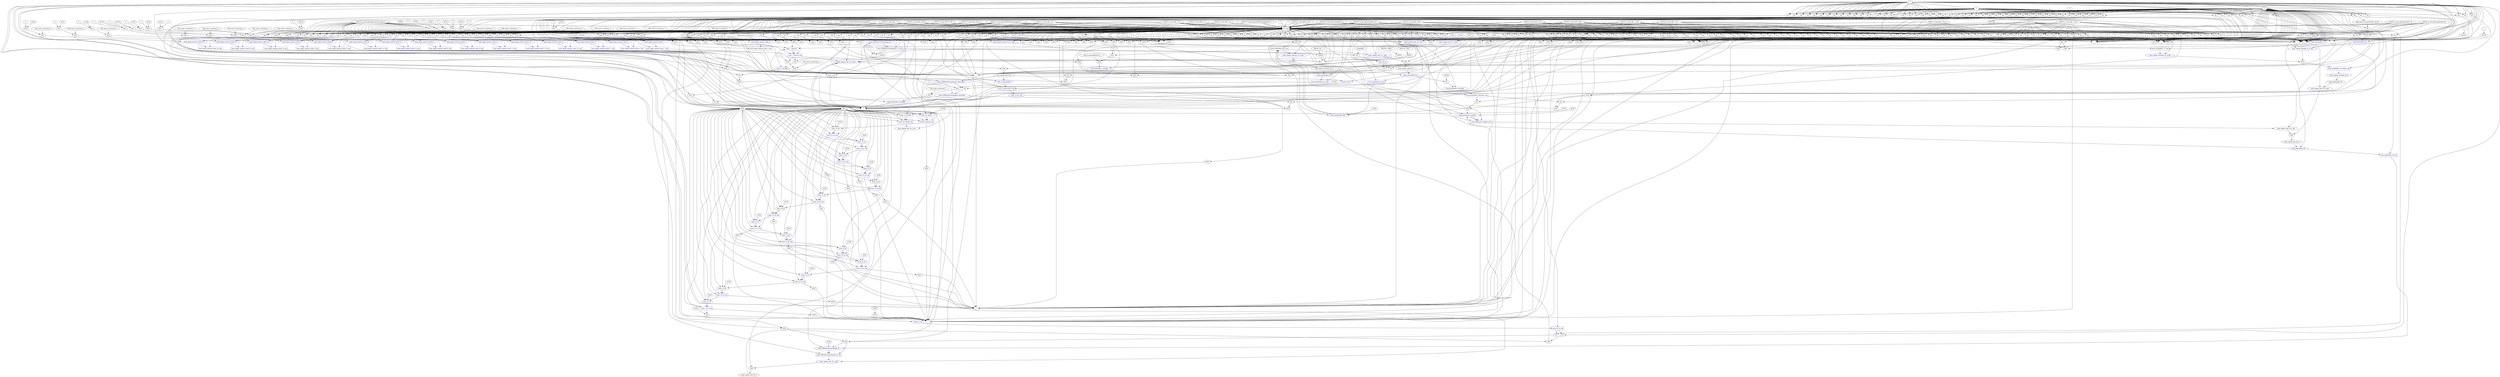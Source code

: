 //----------------------------------------------------------------------------//
// Generated by LegUp High-Level Synthesis Tool Version 4.0 (http://legup.org)
// Compiled: Sun Jul 26 12:56:54 2015
// University of Toronto
// For research and academic purposes only. Commercial use is prohibited.
// Please send bugs to: legup@eecg.toronto.edu
// Date: Mon Nov 12 01:54:01 2018
//----------------------------------------------------------------------------//

digraph {
Node0x2b95d90[label="?"];
Node0x2b97110[label="0"];
Node0x2b97110 -> Node0x2b95d90;
Node0x2b97330[label="EQ"];
Node0x2b97330 -> Node0x2b95d90;
Node0x2b97730[label="EQ"];
Node0x2b97730 -> Node0x2b95d90;
Node0x2bce220[label="EQ"];
Node0x2bce220 -> Node0x2b95d90;
Node0x2b96010[label="?"];
Node0x2b97110 -> Node0x2b96010;
Node0x2b97110 -> Node0x2b96010;
Node0x2b9c710[label="1"];
Node0x2b9c710 -> Node0x2b96010;
Node0x2b9c710 -> Node0x2b96010;
Node0x2b9c710 -> Node0x2b96010;
Node0x2b9c710 -> Node0x2b96010;
Node0x2b9c710 -> Node0x2b96010;
Node0x2b9c710 -> Node0x2b96010;
Node0x2b9c710 -> Node0x2b96010;
Node0x2b9c710 -> Node0x2b96010;
Node0x2b9c710 -> Node0x2b96010;
Node0x2b9c710 -> Node0x2b96010;
Node0x2bce680[label="EQ"];
Node0x2bce680 -> Node0x2b96010;
Node0x2bcec20[label="EQ"];
Node0x2bcec20 -> Node0x2b96010;
Node0x2bceee0[label="EQ"];
Node0x2bceee0 -> Node0x2b96010;
Node0x2bcf1a0[label="EQ"];
Node0x2bcf1a0 -> Node0x2b96010;
Node0x2bcf460[label="EQ"];
Node0x2bcf460 -> Node0x2b96010;
Node0x2bcf7b0[label="EQ"];
Node0x2bcf7b0 -> Node0x2b96010;
Node0x2bcfa70[label="EQ"];
Node0x2bcfa70 -> Node0x2b96010;
Node0x2bcfd30[label="EQ"];
Node0x2bcfd30 -> Node0x2b96010;
Node0x2bcfff0[label="EQ"];
Node0x2bcfff0 -> Node0x2b96010;
Node0x2bd02b0[label="EQ"];
Node0x2bd02b0 -> Node0x2b96010;
Node0x2bd0570[label="EQ"];
Node0x2bd0570 -> Node0x2b96010;
Node0x2b96140[label="?"];
Node0x2b97110 -> Node0x2b96140;
Node0x2b97110 -> Node0x2b96140;
Node0x2bd0920[label="main_2_si0",color=blue];
Node0x2bd0920 -> Node0x2b96140;
Node0x2bd16a0[label="main_legup_memset_4exit_5_reg",shape=box,color=blue];
Node0x2bd16a0 -> Node0x2b96140;
Node0x2bd2aa0[label="main_legup_memset_4exit_6_reg",shape=box,color=blue];
Node0x2bd2aa0 -> Node0x2b96140;
Node0x2bd3ec0[label="main_legup_memset_4exit_8_reg",shape=box,color=blue];
Node0x2bd3ec0 -> Node0x2b96140;
Node0x2bd52c0[label="main_legup_memset_4exit_10_reg",shape=box,color=blue];
Node0x2bd52c0 -> Node0x2b96140;
Node0x2bd66c0[label="main_legup_memset_4exit_12_reg",shape=box,color=blue];
Node0x2bd66c0 -> Node0x2b96140;
Node0x2bd7ac0[label="main_legup_memset_4exit_14_reg",shape=box,color=blue];
Node0x2bd7ac0 -> Node0x2b96140;
Node0x2bd8f00[label="main_legup_memset_4exit_16_reg",shape=box,color=blue];
Node0x2bd8f00 -> Node0x2b96140;
Node0x2bda300[label="main_legup_memset_4exit_18_reg",shape=box,color=blue];
Node0x2bda300 -> Node0x2b96140;
Node0x2bdb700[label="main_preheaderi_scevgep2",color=blue];
Node0x2bdb700 -> Node0x2b96140;
Node0x2bdde30[label="EQ"];
Node0x2bdde30 -> Node0x2b96140;
Node0x2bde0f0[label="EQ"];
Node0x2bde0f0 -> Node0x2b96140;
Node0x2bde3b0[label="EQ"];
Node0x2bde3b0 -> Node0x2b96140;
Node0x2bde670[label="EQ"];
Node0x2bde670 -> Node0x2b96140;
Node0x2bde930[label="EQ"];
Node0x2bde930 -> Node0x2b96140;
Node0x2bdec80[label="EQ"];
Node0x2bdec80 -> Node0x2b96140;
Node0x2bdef40[label="EQ"];
Node0x2bdef40 -> Node0x2b96140;
Node0x2bdf200[label="EQ"];
Node0x2bdf200 -> Node0x2b96140;
Node0x2bdf4c0[label="EQ"];
Node0x2bdf4c0 -> Node0x2b96140;
Node0x2bdf780[label="EQ"];
Node0x2bdf780 -> Node0x2b96140;
Node0x2bdfa40[label="EQ"];
Node0x2bdfa40 -> Node0x2b96140;
Node0x2b96280[label="?"];
Node0x2b97110 -> Node0x2b96280;
Node0x2b97110 -> Node0x2b96280;
Node0x2b9c710 -> Node0x2b96280;
Node0x2b9c710 -> Node0x2b96280;
Node0x2b9c710 -> Node0x2b96280;
Node0x2b9c710 -> Node0x2b96280;
Node0x2b9c710 -> Node0x2b96280;
Node0x2b9c710 -> Node0x2b96280;
Node0x2b9c710 -> Node0x2b96280;
Node0x2b9c710 -> Node0x2b96280;
Node0x2b9c710 -> Node0x2b96280;
Node0x2b97110 -> Node0x2b96280;
Node0x2bdfea0[label="EQ"];
Node0x2bdfea0 -> Node0x2b96280;
Node0x2be0440[label="EQ"];
Node0x2be0440 -> Node0x2b96280;
Node0x2be0700[label="EQ"];
Node0x2be0700 -> Node0x2b96280;
Node0x2be09c0[label="EQ"];
Node0x2be09c0 -> Node0x2b96280;
Node0x2be0c80[label="EQ"];
Node0x2be0c80 -> Node0x2b96280;
Node0x2be0fd0[label="EQ"];
Node0x2be0fd0 -> Node0x2b96280;
Node0x2be1290[label="EQ"];
Node0x2be1290 -> Node0x2b96280;
Node0x2be1550[label="EQ"];
Node0x2be1550 -> Node0x2b96280;
Node0x2be1810[label="EQ"];
Node0x2be1810 -> Node0x2b96280;
Node0x2be1ad0[label="EQ"];
Node0x2be1ad0 -> Node0x2b96280;
Node0x2be1d90[label="EQ"];
Node0x2be1d90 -> Node0x2b96280;
Node0x2b963b0[label="?"];
Node0x2b97110 -> Node0x2b963b0;
Node0x2b97110 -> Node0x2b963b0;
Node0x2be2140[label="ZEXT"];
Node0x2be2140 -> Node0x2b963b0;
Node0x2be2550[label="ZEXT"];
Node0x2be2550 -> Node0x2b963b0;
Node0x2be27c0[label="ZEXT"];
Node0x2be27c0 -> Node0x2b963b0;
Node0x2be2a50[label="ZEXT"];
Node0x2be2a50 -> Node0x2b963b0;
Node0x2be2cc0[label="ZEXT"];
Node0x2be2cc0 -> Node0x2b963b0;
Node0x2be2f30[label="ZEXT"];
Node0x2be2f30 -> Node0x2b963b0;
Node0x2be31a0[label="ZEXT"];
Node0x2be31a0 -> Node0x2b963b0;
Node0x2be3450[label="ZEXT"];
Node0x2be3450 -> Node0x2b963b0;
Node0x2be36c0[label="ZEXT"];
Node0x2be36c0 -> Node0x2b963b0;
Node0x2be3930[label="EQ"];
Node0x2be3930 -> Node0x2b963b0;
Node0x2be3c10[label="EQ"];
Node0x2be3c10 -> Node0x2b963b0;
Node0x2be3ed0[label="EQ"];
Node0x2be3ed0 -> Node0x2b963b0;
Node0x2be4190[label="EQ"];
Node0x2be4190 -> Node0x2b963b0;
Node0x2be4450[label="EQ"];
Node0x2be4450 -> Node0x2b963b0;
Node0x2be4710[label="EQ"];
Node0x2be4710 -> Node0x2b963b0;
Node0x2be4a60[label="EQ"];
Node0x2be4a60 -> Node0x2b963b0;
Node0x2be4d20[label="EQ"];
Node0x2be4d20 -> Node0x2b963b0;
Node0x2be4fe0[label="EQ"];
Node0x2be4fe0 -> Node0x2b963b0;
Node0x2be52a0[label="EQ"];
Node0x2be52a0 -> Node0x2b963b0;
Node0x2b96500[label="?"];
Node0x2b97110 -> Node0x2b96500;
Node0x2b97110 -> Node0x2b96500;
Node0x2be5650[label="2"];
Node0x2be5650 -> Node0x2b96500;
Node0x2be5860[label="2"];
Node0x2be5860 -> Node0x2b96500;
Node0x2be5a40[label="2"];
Node0x2be5a40 -> Node0x2b96500;
Node0x2be5c60[label="2"];
Node0x2be5c60 -> Node0x2b96500;
Node0x2be5e60[label="2"];
Node0x2be5e60 -> Node0x2b96500;
Node0x2be6060[label="2"];
Node0x2be6060 -> Node0x2b96500;
Node0x2be6260[label="2"];
Node0x2be6260 -> Node0x2b96500;
Node0x2be64a0[label="2"];
Node0x2be64a0 -> Node0x2b96500;
Node0x2be66a0[label="2"];
Node0x2be66a0 -> Node0x2b96500;
Node0x2be68a0[label="2"];
Node0x2be68a0 -> Node0x2b96500;
Node0x2be6aa0[label="EQ"];
Node0x2be6aa0 -> Node0x2b96500;
Node0x2be6d80[label="EQ"];
Node0x2be6d80 -> Node0x2b96500;
Node0x2be7040[label="EQ"];
Node0x2be7040 -> Node0x2b96500;
Node0x2be7300[label="EQ"];
Node0x2be7300 -> Node0x2b96500;
Node0x2be75c0[label="EQ"];
Node0x2be75c0 -> Node0x2b96500;
Node0x2be7910[label="EQ"];
Node0x2be7910 -> Node0x2b96500;
Node0x2be7bd0[label="EQ"];
Node0x2be7bd0 -> Node0x2b96500;
Node0x2be7e90[label="EQ"];
Node0x2be7e90 -> Node0x2b96500;
Node0x2be8150[label="EQ"];
Node0x2be8150 -> Node0x2b96500;
Node0x2be8410[label="EQ"];
Node0x2be8410 -> Node0x2b96500;
Node0x2be86d0[label="EQ"];
Node0x2be86d0 -> Node0x2b96500;
Node0x2b96760[label="?"];
Node0x2b97110 -> Node0x2b96760;
Node0x2b97110 -> Node0x2b96760;
Node0x2b9c710 -> Node0x2b96760;
Node0x2b9c710 -> Node0x2b96760;
Node0x2b9c710 -> Node0x2b96760;
Node0x2b9c710 -> Node0x2b96760;
Node0x2b9c710 -> Node0x2b96760;
Node0x2b9c710 -> Node0x2b96760;
Node0x2b9c710 -> Node0x2b96760;
Node0x2b9c710 -> Node0x2b96760;
Node0x2b9c710 -> Node0x2b96760;
Node0x2be8b30[label="EQ"];
Node0x2be8b30 -> Node0x2b96760;
Node0x2be9080[label="EQ"];
Node0x2be9080 -> Node0x2b96760;
Node0x2be9340[label="EQ"];
Node0x2be9340 -> Node0x2b96760;
Node0x2be9600[label="EQ"];
Node0x2be9600 -> Node0x2b96760;
Node0x2be98c0[label="EQ"];
Node0x2be98c0 -> Node0x2b96760;
Node0x2be9b80[label="EQ"];
Node0x2be9b80 -> Node0x2b96760;
Node0x2be9ed0[label="EQ"];
Node0x2be9ed0 -> Node0x2b96760;
Node0x2bea190[label="EQ"];
Node0x2bea190 -> Node0x2b96760;
Node0x2bea450[label="EQ"];
Node0x2bea450 -> Node0x2b96760;
Node0x2bea710[label="EQ"];
Node0x2bea710 -> Node0x2b96760;
Node0x2b96890[label="?"];
Node0x2b97110 -> Node0x2b96890;
Node0x2b97110 -> Node0x2b96890;
Node0x2beaac0[label="main_legup_memset_4exit_4_reg",shape=box,color=blue];
Node0x2beaac0 -> Node0x2b96890;
Node0x2bebed0[label="main_legup_memset_4exit_7_reg",shape=box,color=blue];
Node0x2bebed0 -> Node0x2b96890;
Node0x2bed2d0[label="main_legup_memset_4exit_9_reg",shape=box,color=blue];
Node0x2bed2d0 -> Node0x2b96890;
Node0x2bee6f0[label="main_legup_memset_4exit_11_reg",shape=box,color=blue];
Node0x2bee6f0 -> Node0x2b96890;
Node0x2befaf0[label="main_legup_memset_4exit_13_reg",shape=box,color=blue];
Node0x2befaf0 -> Node0x2b96890;
Node0x2bf0ef0[label="main_legup_memset_4exit_15_reg",shape=box,color=blue];
Node0x2bf0ef0 -> Node0x2b96890;
Node0x2bf22f0[label="main_legup_memset_4exit_17_reg",shape=box,color=blue];
Node0x2bf22f0 -> Node0x2b96890;
Node0x2bf3730[label="main_legup_memset_4exit_3_reg",shape=box,color=blue];
Node0x2bf3730 -> Node0x2b96890;
Node0x2bf42f0[label="main_preheaderi_scevgep",color=blue];
Node0x2bf42f0 -> Node0x2b96890;
Node0x2bf5060[label="EQ"];
Node0x2bf5060 -> Node0x2b96890;
Node0x2bf5320[label="EQ"];
Node0x2bf5320 -> Node0x2b96890;
Node0x2bf55e0[label="EQ"];
Node0x2bf55e0 -> Node0x2b96890;
Node0x2bf58a0[label="EQ"];
Node0x2bf58a0 -> Node0x2b96890;
Node0x2bf5b60[label="EQ"];
Node0x2bf5b60 -> Node0x2b96890;
Node0x2bf5e20[label="EQ"];
Node0x2bf5e20 -> Node0x2b96890;
Node0x2bf6170[label="EQ"];
Node0x2bf6170 -> Node0x2b96890;
Node0x2bf6430[label="EQ"];
Node0x2bf6430 -> Node0x2b96890;
Node0x2bf66f0[label="EQ"];
Node0x2bf66f0 -> Node0x2b96890;
Node0x2bf69b0[label="EQ"];
Node0x2bf69b0 -> Node0x2b96890;
Node0x2b969c0[label="?"];
Node0x2b97110 -> Node0x2b969c0;
Node0x2b97110 -> Node0x2b969c0;
Node0x2b9c710 -> Node0x2b969c0;
Node0x2b9c710 -> Node0x2b969c0;
Node0x2b9c710 -> Node0x2b969c0;
Node0x2b9c710 -> Node0x2b969c0;
Node0x2b9c710 -> Node0x2b969c0;
Node0x2b9c710 -> Node0x2b969c0;
Node0x2b9c710 -> Node0x2b969c0;
Node0x2b9c710 -> Node0x2b969c0;
Node0x2b97110 -> Node0x2b969c0;
Node0x2bf6e10[label="EQ"];
Node0x2bf6e10 -> Node0x2b969c0;
Node0x2bf7360[label="EQ"];
Node0x2bf7360 -> Node0x2b969c0;
Node0x2bf7620[label="EQ"];
Node0x2bf7620 -> Node0x2b969c0;
Node0x2bf78e0[label="EQ"];
Node0x2bf78e0 -> Node0x2b969c0;
Node0x2bf7ba0[label="EQ"];
Node0x2bf7ba0 -> Node0x2b969c0;
Node0x2bf7e60[label="EQ"];
Node0x2bf7e60 -> Node0x2b969c0;
Node0x2bf81b0[label="EQ"];
Node0x2bf81b0 -> Node0x2b969c0;
Node0x2bf8470[label="EQ"];
Node0x2bf8470 -> Node0x2b969c0;
Node0x2bf8730[label="EQ"];
Node0x2bf8730 -> Node0x2b969c0;
Node0x2bf89f0[label="EQ"];
Node0x2bf89f0 -> Node0x2b969c0;
Node0x2b96470[label="?"];
Node0x2b97110 -> Node0x2b96470;
Node0x2b97110 -> Node0x2b96470;
Node0x2bf8da0[label="ZEXT"];
Node0x2bf8da0 -> Node0x2b96470;
Node0x2bf9000[label="ZEXT"];
Node0x2bf9000 -> Node0x2b96470;
Node0x2bf9270[label="ZEXT"];
Node0x2bf9270 -> Node0x2b96470;
Node0x2bf9500[label="ZEXT"];
Node0x2bf9500 -> Node0x2b96470;
Node0x2bf9770[label="ZEXT"];
Node0x2bf9770 -> Node0x2b96470;
Node0x2bf99e0[label="ZEXT"];
Node0x2bf99e0 -> Node0x2b96470;
Node0x2bf9c50[label="ZEXT"];
Node0x2bf9c50 -> Node0x2b96470;
Node0x2bf9f00[label="ZEXT"];
Node0x2bf9f00 -> Node0x2b96470;
Node0x2bfa390[label="EQ"];
Node0x2bfa390 -> Node0x2b96470;
Node0x2bfa670[label="EQ"];
Node0x2bfa670 -> Node0x2b96470;
Node0x2bfa930[label="EQ"];
Node0x2bfa930 -> Node0x2b96470;
Node0x2bfabf0[label="EQ"];
Node0x2bfabf0 -> Node0x2b96470;
Node0x2bfaeb0[label="EQ"];
Node0x2bfaeb0 -> Node0x2b96470;
Node0x2bfb170[label="EQ"];
Node0x2bfb170 -> Node0x2b96470;
Node0x2bfb430[label="EQ"];
Node0x2bfb430 -> Node0x2b96470;
Node0x2bfb780[label="EQ"];
Node0x2bfb780 -> Node0x2b96470;
Node0x2bfba40[label="EQ"];
Node0x2bfba40 -> Node0x2b96470;
Node0x2b96c60[label="?"];
Node0x2b97110 -> Node0x2b96c60;
Node0x2b97110 -> Node0x2b96c60;
Node0x2bfbdf0[label="2"];
Node0x2bfbdf0 -> Node0x2b96c60;
Node0x2bfc000[label="2"];
Node0x2bfc000 -> Node0x2b96c60;
Node0x2bfc1e0[label="2"];
Node0x2bfc1e0 -> Node0x2b96c60;
Node0x2bfc400[label="2"];
Node0x2bfc400 -> Node0x2b96c60;
Node0x2bfc600[label="2"];
Node0x2bfc600 -> Node0x2b96c60;
Node0x2bfc800[label="2"];
Node0x2bfc800 -> Node0x2b96c60;
Node0x2bfca00[label="2"];
Node0x2bfca00 -> Node0x2b96c60;
Node0x2bfcc40[label="2"];
Node0x2bfcc40 -> Node0x2b96c60;
Node0x2bfce40[label="2"];
Node0x2bfce40 -> Node0x2b96c60;
Node0x2bfd040[label="EQ"];
Node0x2bfd040 -> Node0x2b96c60;
Node0x2bfd320[label="EQ"];
Node0x2bfd320 -> Node0x2b96c60;
Node0x2bfd5e0[label="EQ"];
Node0x2bfd5e0 -> Node0x2b96c60;
Node0x2bfd8a0[label="EQ"];
Node0x2bfd8a0 -> Node0x2b96c60;
Node0x2bfdb60[label="EQ"];
Node0x2bfdb60 -> Node0x2b96c60;
Node0x2bfde20[label="EQ"];
Node0x2bfde20 -> Node0x2b96c60;
Node0x2bfe170[label="EQ"];
Node0x2bfe170 -> Node0x2b96c60;
Node0x2bfe430[label="EQ"];
Node0x2bfe430 -> Node0x2b96c60;
Node0x2bfe6f0[label="EQ"];
Node0x2bfe6f0 -> Node0x2b96c60;
Node0x2bfe9b0[label="EQ"];
Node0x2bfe9b0 -> Node0x2b96c60;
Node0x2b96ec0[label="?"];
Node0x2bfeca0[label="0"];
Node0x2bfeca0 -> Node0x2b96ec0;
Node0x2bc3740[label="main_FIRFilterStreamingexit_41_reg",shape=box,color=blue];
Node0x2bc3740 -> Node0x2b96ec0;
Node0x2bfef10[label="EQ"];
Node0x2bfef10 -> Node0x2b96ec0;
Node0x2bff1e0[label="EQ"];
Node0x2bff1e0 -> Node0x2b96ec0;
Node0x2c01f50[label="",color=blue,color=blue,color=blue];
Node0x2c02030[label="WRITE"];
Node0x2c02030 -> Node0x2c01f50;
Node0x2c024e0[label="WRITE"];
Node0x2c024e0 -> Node0x2c01f50;
Node0x2c028e0[label="WRITE"];
Node0x2c028e0 -> Node0x2c01f50;
Node0x2c02d10[label="EQ"];
Node0x2c02d10 -> Node0x2c01f50;
Node0x2c02ff0[label="EQ"];
Node0x2c02ff0 -> Node0x2c01f50;
Node0x2c032d0[label="EQ"];
Node0x2c032d0 -> Node0x2c01f50;
Node0x2b95ee0[label="?"];
Node0x2b95ee0 -> Node0x2b97330;
Node0x2b97110 -> Node0x2b97330;
Node0x2b97940[label="cur_state",shape=box];
Node0x2b97940 -> Node0x2b97730;
Node0x2b97b40[label="LEGUP_0"];
Node0x2b97b40 -> Node0x2b97730;
Node0x2b97940 -> Node0x2bce220;
Node0x2b9ba80[label="LEGUP_F_main_BB__49_26"];
Node0x2b9ba80 -> Node0x2bce220;
Node0x2b97940 -> Node0x2bce680;
Node0x2b97b40 -> Node0x2bce680;
Node0x2b97940 -> Node0x2bcec20;
Node0x2b98480[label="LEGUP_F_main_BB__2_3"];
Node0x2b98480 -> Node0x2bcec20;
Node0x2b97940 -> Node0x2bceee0;
Node0x2b98a00[label="LEGUP_F_main_BB__19_6"];
Node0x2b98a00 -> Node0x2bceee0;
Node0x2b97940 -> Node0x2bcf1a0;
Node0x2b98c50[label="LEGUP_F_main_BB__19_7"];
Node0x2b98c50 -> Node0x2bcf1a0;
Node0x2b97940 -> Node0x2bcf460;
Node0x2b986d0[label="LEGUP_F_main_BB__19_8"];
Node0x2b986d0 -> Node0x2bcf460;
Node0x2b97940 -> Node0x2bcf7b0;
Node0x2b99180[label="LEGUP_F_main_BB__19_9"];
Node0x2b99180 -> Node0x2bcf7b0;
Node0x2b97940 -> Node0x2bcfa70;
Node0x2b993d0[label="LEGUP_F_main_BB__19_10"];
Node0x2b993d0 -> Node0x2bcfa70;
Node0x2b97940 -> Node0x2bcfd30;
Node0x2b99620[label="LEGUP_F_main_BB__19_11"];
Node0x2b99620 -> Node0x2bcfd30;
Node0x2b97940 -> Node0x2bcfff0;
Node0x2b99870[label="LEGUP_F_main_BB__19_12"];
Node0x2b99870 -> Node0x2bcfff0;
Node0x2b97940 -> Node0x2bd02b0;
Node0x2b99ac0[label="LEGUP_F_main_BB__19_13"];
Node0x2b99ac0 -> Node0x2bd02b0;
Node0x2b97940 -> Node0x2bd0570;
Node0x2b9a710[label="LEGUP_F_main_BB_preheaderi_17"];
Node0x2b9a710 -> Node0x2bd0570;
Node0x2bd0b30[label="ADD"];
Node0x2bd0b30 -> Node0x2bd0920;
Node0x2bd13e0[label="EQ"];
Node0x2bd13e0 -> Node0x2bd0920;
Node0x2bd1880[label="main_legup_memset_4exit_5",color=blue];
Node0x2bd1880 -> Node0x2bd16a0;
Node0x2bd27e0[label="EQ"];
Node0x2bd27e0 -> Node0x2bd16a0;
Node0x2bd2ca0[label="main_legup_memset_4exit_6",color=blue];
Node0x2bd2ca0 -> Node0x2bd2aa0;
Node0x2bd3c00[label="EQ"];
Node0x2bd3c00 -> Node0x2bd2aa0;
Node0x2bd40a0[label="main_legup_memset_4exit_8",color=blue];
Node0x2bd40a0 -> Node0x2bd3ec0;
Node0x2bd5000[label="EQ"];
Node0x2bd5000 -> Node0x2bd3ec0;
Node0x2bd54a0[label="main_legup_memset_4exit_10",color=blue];
Node0x2bd54a0 -> Node0x2bd52c0;
Node0x2bd6400[label="EQ"];
Node0x2bd6400 -> Node0x2bd52c0;
Node0x2bd68a0[label="main_legup_memset_4exit_12",color=blue];
Node0x2bd68a0 -> Node0x2bd66c0;
Node0x2bd7800[label="EQ"];
Node0x2bd7800 -> Node0x2bd66c0;
Node0x2bd7ce0[label="main_legup_memset_4exit_14",color=blue];
Node0x2bd7ce0 -> Node0x2bd7ac0;
Node0x2bd8c40[label="EQ"];
Node0x2bd8c40 -> Node0x2bd7ac0;
Node0x2bd90e0[label="main_legup_memset_4exit_16",color=blue];
Node0x2bd90e0 -> Node0x2bd8f00;
Node0x2bda040[label="EQ"];
Node0x2bda040 -> Node0x2bd8f00;
Node0x2bda4e0[label="main_legup_memset_4exit_18",color=blue];
Node0x2bda4e0 -> Node0x2bda300;
Node0x2bdb440[label="EQ"];
Node0x2bdb440 -> Node0x2bda300;
Node0x2bdb8e0[label="ADD"];
Node0x2bdb8e0 -> Node0x2bdb700;
Node0x2bddb70[label="EQ"];
Node0x2bddb70 -> Node0x2bdb700;
Node0x2b97940 -> Node0x2bdde30;
Node0x2b97b40 -> Node0x2bdde30;
Node0x2b97940 -> Node0x2bde0f0;
Node0x2b98480 -> Node0x2bde0f0;
Node0x2b97940 -> Node0x2bde3b0;
Node0x2b98a00 -> Node0x2bde3b0;
Node0x2b97940 -> Node0x2bde670;
Node0x2b98c50 -> Node0x2bde670;
Node0x2b97940 -> Node0x2bde930;
Node0x2b986d0 -> Node0x2bde930;
Node0x2b97940 -> Node0x2bdec80;
Node0x2b99180 -> Node0x2bdec80;
Node0x2b97940 -> Node0x2bdef40;
Node0x2b993d0 -> Node0x2bdef40;
Node0x2b97940 -> Node0x2bdf200;
Node0x2b99620 -> Node0x2bdf200;
Node0x2b97940 -> Node0x2bdf4c0;
Node0x2b99870 -> Node0x2bdf4c0;
Node0x2b97940 -> Node0x2bdf780;
Node0x2b99ac0 -> Node0x2bdf780;
Node0x2b97940 -> Node0x2bdfa40;
Node0x2b9a710 -> Node0x2bdfa40;
Node0x2b97940 -> Node0x2bdfea0;
Node0x2b97b40 -> Node0x2bdfea0;
Node0x2b97940 -> Node0x2be0440;
Node0x2b98480 -> Node0x2be0440;
Node0x2b97940 -> Node0x2be0700;
Node0x2b98a00 -> Node0x2be0700;
Node0x2b97940 -> Node0x2be09c0;
Node0x2b98c50 -> Node0x2be09c0;
Node0x2b97940 -> Node0x2be0c80;
Node0x2b986d0 -> Node0x2be0c80;
Node0x2b97940 -> Node0x2be0fd0;
Node0x2b99180 -> Node0x2be0fd0;
Node0x2b97940 -> Node0x2be1290;
Node0x2b993d0 -> Node0x2be1290;
Node0x2b97940 -> Node0x2be1550;
Node0x2b99620 -> Node0x2be1550;
Node0x2b97940 -> Node0x2be1810;
Node0x2b99870 -> Node0x2be1810;
Node0x2b97940 -> Node0x2be1ad0;
Node0x2b99ac0 -> Node0x2be1ad0;
Node0x2b97940 -> Node0x2be1d90;
Node0x2b9a710 -> Node0x2be1d90;
Node0x2be2350[label="32'd0"];
Node0x2be2350 -> Node0x2be2140;
Node0x2bb0780[label="main_19_33_reg",shape=box,color=blue,color=blue];
Node0x2bb0780 -> Node0x2be2550;
Node0x2bb1420[label="main_19_31_reg",shape=box,color=blue,color=blue];
Node0x2bb1420 -> Node0x2be27c0;
Node0x2bb20a0[label="main_19_29_reg",shape=box,color=blue,color=blue];
Node0x2bb20a0 -> Node0x2be2a50;
Node0x2bb2d20[label="main_19_27_reg",shape=box,color=blue,color=blue];
Node0x2bb2d20 -> Node0x2be2cc0;
Node0x2bb39a0[label="main_19_25_reg",shape=box,color=blue,color=blue];
Node0x2bb39a0 -> Node0x2be2f30;
Node0x2bb4620[label="main_19_23_reg",shape=box,color=blue,color=blue];
Node0x2bb4620 -> Node0x2be31a0;
Node0x2bb52a0[label="main_19_21_reg",shape=box,color=blue,color=blue];
Node0x2bb52a0 -> Node0x2be3450;
Node0x2ba0e30[label="main_19_indvar_reg",shape=box,color=blue,color=blue];
Node0x2ba0e30 -> Node0x2be36c0;
Node0x2b97940 -> Node0x2be3930;
Node0x2b97b40 -> Node0x2be3930;
Node0x2b97940 -> Node0x2be3c10;
Node0x2b98480 -> Node0x2be3c10;
Node0x2b97940 -> Node0x2be3ed0;
Node0x2b98a00 -> Node0x2be3ed0;
Node0x2b97940 -> Node0x2be4190;
Node0x2b98c50 -> Node0x2be4190;
Node0x2b97940 -> Node0x2be4450;
Node0x2b986d0 -> Node0x2be4450;
Node0x2b97940 -> Node0x2be4710;
Node0x2b99180 -> Node0x2be4710;
Node0x2b97940 -> Node0x2be4a60;
Node0x2b993d0 -> Node0x2be4a60;
Node0x2b97940 -> Node0x2be4d20;
Node0x2b99620 -> Node0x2be4d20;
Node0x2b97940 -> Node0x2be4fe0;
Node0x2b99870 -> Node0x2be4fe0;
Node0x2b97940 -> Node0x2be52a0;
Node0x2b99ac0 -> Node0x2be52a0;
Node0x2b97940 -> Node0x2be6aa0;
Node0x2b97b40 -> Node0x2be6aa0;
Node0x2b97940 -> Node0x2be6d80;
Node0x2b98480 -> Node0x2be6d80;
Node0x2b97940 -> Node0x2be7040;
Node0x2b98a00 -> Node0x2be7040;
Node0x2b97940 -> Node0x2be7300;
Node0x2b98c50 -> Node0x2be7300;
Node0x2b97940 -> Node0x2be75c0;
Node0x2b986d0 -> Node0x2be75c0;
Node0x2b97940 -> Node0x2be7910;
Node0x2b99180 -> Node0x2be7910;
Node0x2b97940 -> Node0x2be7bd0;
Node0x2b993d0 -> Node0x2be7bd0;
Node0x2b97940 -> Node0x2be7e90;
Node0x2b99620 -> Node0x2be7e90;
Node0x2b97940 -> Node0x2be8150;
Node0x2b99870 -> Node0x2be8150;
Node0x2b97940 -> Node0x2be8410;
Node0x2b99ac0 -> Node0x2be8410;
Node0x2b97940 -> Node0x2be86d0;
Node0x2b9a710 -> Node0x2be86d0;
Node0x2b97940 -> Node0x2be8b30;
Node0x2b97b40 -> Node0x2be8b30;
Node0x2b97940 -> Node0x2be9080;
Node0x2b98a00 -> Node0x2be9080;
Node0x2b97940 -> Node0x2be9340;
Node0x2b98c50 -> Node0x2be9340;
Node0x2b97940 -> Node0x2be9600;
Node0x2b986d0 -> Node0x2be9600;
Node0x2b97940 -> Node0x2be98c0;
Node0x2b99180 -> Node0x2be98c0;
Node0x2b97940 -> Node0x2be9b80;
Node0x2b993d0 -> Node0x2be9b80;
Node0x2b97940 -> Node0x2be9ed0;
Node0x2b99620 -> Node0x2be9ed0;
Node0x2b97940 -> Node0x2bea190;
Node0x2b99870 -> Node0x2bea190;
Node0x2b97940 -> Node0x2bea450;
Node0x2b99ac0 -> Node0x2bea450;
Node0x2b97940 -> Node0x2bea710;
Node0x2b9a4c0[label="LEGUP_F_main_BB_preheaderi_16"];
Node0x2b9a4c0 -> Node0x2bea710;
Node0x2beacd0[label="main_legup_memset_4exit_4",color=blue];
Node0x2beacd0 -> Node0x2beaac0;
Node0x2bebc10[label="EQ"];
Node0x2bebc10 -> Node0x2beaac0;
Node0x2bec0b0[label="main_legup_memset_4exit_7",color=blue];
Node0x2bec0b0 -> Node0x2bebed0;
Node0x2bed010[label="EQ"];
Node0x2bed010 -> Node0x2bebed0;
Node0x2bed4d0[label="main_legup_memset_4exit_9",color=blue];
Node0x2bed4d0 -> Node0x2bed2d0;
Node0x2bee430[label="EQ"];
Node0x2bee430 -> Node0x2bed2d0;
Node0x2bee8d0[label="main_legup_memset_4exit_11",color=blue];
Node0x2bee8d0 -> Node0x2bee6f0;
Node0x2bef830[label="EQ"];
Node0x2bef830 -> Node0x2bee6f0;
Node0x2befcd0[label="main_legup_memset_4exit_13",color=blue];
Node0x2befcd0 -> Node0x2befaf0;
Node0x2bf0c30[label="EQ"];
Node0x2bf0c30 -> Node0x2befaf0;
Node0x2bf10d0[label="main_legup_memset_4exit_15",color=blue];
Node0x2bf10d0 -> Node0x2bf0ef0;
Node0x2bf2030[label="EQ"];
Node0x2bf2030 -> Node0x2bf0ef0;
Node0x2bf2510[label="main_legup_memset_4exit_17",color=blue];
Node0x2bf2510 -> Node0x2bf22f0;
Node0x2bf3470[label="EQ"];
Node0x2bf3470 -> Node0x2bf22f0;
Node0x2bf3910[label="main_legup_memset_4exit_3",color=blue];
Node0x2bf3910 -> Node0x2bf3730;
Node0x2bf4030[label="EQ"];
Node0x2bf4030 -> Node0x2bf3730;
Node0x2bf44d0[label="ADD"];
Node0x2bf44d0 -> Node0x2bf42f0;
Node0x2bf4da0[label="EQ"];
Node0x2bf4da0 -> Node0x2bf42f0;
Node0x2b97940 -> Node0x2bf5060;
Node0x2b97b40 -> Node0x2bf5060;
Node0x2b97940 -> Node0x2bf5320;
Node0x2b98a00 -> Node0x2bf5320;
Node0x2b97940 -> Node0x2bf55e0;
Node0x2b98c50 -> Node0x2bf55e0;
Node0x2b97940 -> Node0x2bf58a0;
Node0x2b986d0 -> Node0x2bf58a0;
Node0x2b97940 -> Node0x2bf5b60;
Node0x2b99180 -> Node0x2bf5b60;
Node0x2b97940 -> Node0x2bf5e20;
Node0x2b993d0 -> Node0x2bf5e20;
Node0x2b97940 -> Node0x2bf6170;
Node0x2b99620 -> Node0x2bf6170;
Node0x2b97940 -> Node0x2bf6430;
Node0x2b99870 -> Node0x2bf6430;
Node0x2b97940 -> Node0x2bf66f0;
Node0x2b99ac0 -> Node0x2bf66f0;
Node0x2b97940 -> Node0x2bf69b0;
Node0x2b9a4c0 -> Node0x2bf69b0;
Node0x2b97940 -> Node0x2bf6e10;
Node0x2b97b40 -> Node0x2bf6e10;
Node0x2b97940 -> Node0x2bf7360;
Node0x2b98a00 -> Node0x2bf7360;
Node0x2b97940 -> Node0x2bf7620;
Node0x2b98c50 -> Node0x2bf7620;
Node0x2b97940 -> Node0x2bf78e0;
Node0x2b986d0 -> Node0x2bf78e0;
Node0x2b97940 -> Node0x2bf7ba0;
Node0x2b99180 -> Node0x2bf7ba0;
Node0x2b97940 -> Node0x2bf7e60;
Node0x2b993d0 -> Node0x2bf7e60;
Node0x2b97940 -> Node0x2bf81b0;
Node0x2b99620 -> Node0x2bf81b0;
Node0x2b97940 -> Node0x2bf8470;
Node0x2b99870 -> Node0x2bf8470;
Node0x2b97940 -> Node0x2bf8730;
Node0x2b99ac0 -> Node0x2bf8730;
Node0x2b97940 -> Node0x2bf89f0;
Node0x2b9a4c0 -> Node0x2bf89f0;
Node0x2bb0de0[label="main_19_32_reg",shape=box,color=blue,color=blue];
Node0x2bb0de0 -> Node0x2bf8da0;
Node0x2bb1a60[label="main_19_30_reg",shape=box,color=blue,color=blue];
Node0x2bb1a60 -> Node0x2bf9000;
Node0x2bb26e0[label="main_19_28_reg",shape=box,color=blue,color=blue];
Node0x2bb26e0 -> Node0x2bf9270;
Node0x2bb3360[label="main_19_26_reg",shape=box,color=blue,color=blue];
Node0x2bb3360 -> Node0x2bf9500;
Node0x2bb3fe0[label="main_19_24_reg",shape=box,color=blue,color=blue];
Node0x2bb3fe0 -> Node0x2bf9770;
Node0x2bb4c60[label="main_19_22_reg",shape=box,color=blue,color=blue];
Node0x2bb4c60 -> Node0x2bf99e0;
Node0x2bb58e0[label="main_19_20_reg",shape=box,color=blue,color=blue];
Node0x2bb58e0 -> Node0x2bf9c50;
Node0x2bfa100[label="main_19_i01_reg",color=blue];
Node0x2bfa100 -> Node0x2bf9f00;
Node0x2b97940 -> Node0x2bfa390;
Node0x2b97b40 -> Node0x2bfa390;
Node0x2b97940 -> Node0x2bfa670;
Node0x2b98a00 -> Node0x2bfa670;
Node0x2b97940 -> Node0x2bfa930;
Node0x2b98c50 -> Node0x2bfa930;
Node0x2b97940 -> Node0x2bfabf0;
Node0x2b986d0 -> Node0x2bfabf0;
Node0x2b97940 -> Node0x2bfaeb0;
Node0x2b99180 -> Node0x2bfaeb0;
Node0x2b97940 -> Node0x2bfb170;
Node0x2b993d0 -> Node0x2bfb170;
Node0x2b97940 -> Node0x2bfb430;
Node0x2b99620 -> Node0x2bfb430;
Node0x2b97940 -> Node0x2bfb780;
Node0x2b99870 -> Node0x2bfb780;
Node0x2b97940 -> Node0x2bfba40;
Node0x2b99ac0 -> Node0x2bfba40;
Node0x2b97940 -> Node0x2bfd040;
Node0x2b97b40 -> Node0x2bfd040;
Node0x2b97940 -> Node0x2bfd320;
Node0x2b98a00 -> Node0x2bfd320;
Node0x2b97940 -> Node0x2bfd5e0;
Node0x2b98c50 -> Node0x2bfd5e0;
Node0x2b97940 -> Node0x2bfd8a0;
Node0x2b986d0 -> Node0x2bfd8a0;
Node0x2b97940 -> Node0x2bfdb60;
Node0x2b99180 -> Node0x2bfdb60;
Node0x2b97940 -> Node0x2bfde20;
Node0x2b993d0 -> Node0x2bfde20;
Node0x2b97940 -> Node0x2bfe170;
Node0x2b99620 -> Node0x2bfe170;
Node0x2b97940 -> Node0x2bfe430;
Node0x2b99870 -> Node0x2bfe430;
Node0x2b97940 -> Node0x2bfe6f0;
Node0x2b99ac0 -> Node0x2bfe6f0;
Node0x2b97940 -> Node0x2bfe9b0;
Node0x2b9a4c0 -> Node0x2bfe9b0;
Node0x2bc3960[label="main_FIRFilterStreamingexit_41",color=blue];
Node0x2bc3960 -> Node0x2bc3740;
Node0x2bcab20[label="EQ"];
Node0x2bcab20 -> Node0x2bc3740;
Node0x2b97940 -> Node0x2bfef10;
Node0x2b97b40 -> Node0x2bfef10;
Node0x2b97940 -> Node0x2bff1e0;
Node0x2b9ba80 -> Node0x2bff1e0;
Node0x2c02250[label="\"Result: %d \""];
Node0x2c02250 -> Node0x2c02030;
Node0x2bc3740 -> Node0x2c02030;
Node0x2c026e0[label="\"RESULT: PASS \""];
Node0x2c026e0 -> Node0x2c024e0;
Node0x2c02b10[label="\"RESULT: FAIL \""];
Node0x2c02b10 -> Node0x2c028e0;
Node0x2b97940 -> Node0x2c02d10;
Node0x2b9b390[label="LEGUP_F_main_BB__42_23"];
Node0x2b9b390 -> Node0x2c02d10;
Node0x2b97940 -> Node0x2c02ff0;
Node0x2b9b630[label="LEGUP_F_main_BB__45_24"];
Node0x2b9b630 -> Node0x2c02ff0;
Node0x2b97940 -> Node0x2c032d0;
Node0x2b9b830[label="LEGUP_F_main_BB__47_25"];
Node0x2b9b830 -> Node0x2c032d0;
Node0x2b97110 -> Node0x2b95ee0;
Node0x2b97b40 -> Node0x2b97940;
Node0x2b97d60[label="LEGUP_F_main_BB__0_1"];
Node0x2b97d60 -> Node0x2b97940;
Node0x2b97b40 -> Node0x2b97940;
Node0x2b97d60 -> Node0x2b97940;
Node0x2b98010[label="LEGUP_F_main_BB__1_2"];
Node0x2b98010 -> Node0x2b97940;
Node0x2b98010 -> Node0x2b97940;
Node0x2b98280[label="LEGUP_F_main_BB_legup_memset_4exit_5"];
Node0x2b98280 -> Node0x2b97940;
Node0x2b98480 -> Node0x2b97940;
Node0x2b98480 -> Node0x2b97940;
Node0x2b98130[label="LEGUP_F_main_BB__2_4"];
Node0x2b98130 -> Node0x2b97940;
Node0x2b98130 -> Node0x2b97940;
Node0x2b98010 -> Node0x2b97940;
Node0x2b98280 -> Node0x2b97940;
Node0x2b98a00 -> Node0x2b97940;
Node0x2b98a00 -> Node0x2b97940;
Node0x2b98c50 -> Node0x2b97940;
Node0x2b98c50 -> Node0x2b97940;
Node0x2b986d0 -> Node0x2b97940;
Node0x2b986d0 -> Node0x2b97940;
Node0x2b99180 -> Node0x2b97940;
Node0x2b99180 -> Node0x2b97940;
Node0x2b993d0 -> Node0x2b97940;
Node0x2b993d0 -> Node0x2b97940;
Node0x2b99620 -> Node0x2b97940;
Node0x2b99620 -> Node0x2b97940;
Node0x2b99870 -> Node0x2b97940;
Node0x2b99870 -> Node0x2b97940;
Node0x2b99ac0 -> Node0x2b97940;
Node0x2b99ac0 -> Node0x2b97940;
Node0x2b99d10[label="LEGUP_F_main_BB__19_14"];
Node0x2b99d10 -> Node0x2b97940;
Node0x2b99d10 -> Node0x2b97940;
Node0x2b99f60[label="LEGUP_F_main_BB_FIRFilterStreamingexit_2..."];
Node0x2b99f60 -> Node0x2b97940;
Node0x2b9a160[label="LEGUP_F_main_BB_preheaderipreheader_15"];
Node0x2b9a160 -> Node0x2b97940;
Node0x2b9a160 -> Node0x2b97940;
Node0x2b9a4c0 -> Node0x2b97940;
Node0x2b9a4c0 -> Node0x2b97940;
Node0x2b9a710 -> Node0x2b97940;
Node0x2b9a710 -> Node0x2b97940;
Node0x2b9a960[label="LEGUP_F_main_BB_preheaderi_18"];
Node0x2b9a960 -> Node0x2b97940;
Node0x2b9a960 -> Node0x2b97940;
Node0x2b9abb0[label="LEGUP_F_main_BB_preheaderi_19"];
Node0x2b9abb0 -> Node0x2b97940;
Node0x2b9abb0 -> Node0x2b97940;
Node0x2b9ae00[label="LEGUP_F_main_BB_preheaderi_20"];
Node0x2b9ae00 -> Node0x2b97940;
Node0x2b9ae00 -> Node0x2b97940;
Node0x2b9b050[label="LEGUP_F_main_BB_FIRFilterStreamingexitlo..."];
Node0x2b9b050 -> Node0x2b97940;
Node0x2b9a4c0 -> Node0x2b97940;
Node0x2b9b050 -> Node0x2b97940;
Node0x2b99f60 -> Node0x2b97940;
Node0x2b99f60 -> Node0x2b97940;
Node0x2b9b390 -> Node0x2b97940;
Node0x2b98a00 -> Node0x2b97940;
Node0x2b9b390 -> Node0x2b97940;
Node0x2b9b630 -> Node0x2b97940;
Node0x2b9b830 -> Node0x2b97940;
Node0x2b9b630 -> Node0x2b97940;
Node0x2b9ba80 -> Node0x2b97940;
Node0x2b9b830 -> Node0x2b97940;
Node0x2b9ba80 -> Node0x2b97940;
Node0x2b9ba80 -> Node0x2b97940;
Node0x2b97b40 -> Node0x2b97940;
Node0x2b9bdc0[label="0"];
Node0x2b9bdc0 -> Node0x2b97940;
Node0x2b9bfc0[label="AND"];
Node0x2b9bfc0 -> Node0x2b97940;
Node0x2b9c930[label="AND"];
Node0x2b9c930 -> Node0x2b97940;
Node0x2b9d3c0[label="AND"];
Node0x2b9d3c0 -> Node0x2b97940;
Node0x2b9d8f0[label="AND"];
Node0x2b9d8f0 -> Node0x2b97940;
Node0x2b9e2a0[label="AND"];
Node0x2b9e2a0 -> Node0x2b97940;
Node0x2b9e7d0[label="AND"];
Node0x2b9e7d0 -> Node0x2b97940;
Node0x2b9ef70[label="AND"];
Node0x2b9ef70 -> Node0x2b97940;
Node0x2ba6cd0[label="AND"];
Node0x2ba6cd0 -> Node0x2b97940;
Node0x2ba7200[label="AND"];
Node0x2ba7200 -> Node0x2b97940;
Node0x2ba79a0[label="AND"];
Node0x2ba79a0 -> Node0x2b97940;
Node0x2ba7ed0[label="AND"];
Node0x2ba7ed0 -> Node0x2b97940;
Node0x2ba5f20[label="AND"];
Node0x2ba5f20 -> Node0x2b97940;
Node0x2ba8430[label="AND"];
Node0x2ba8430 -> Node0x2b97940;
Node0x2ba19c0[label="AND"];
Node0x2ba19c0 -> Node0x2b97940;
Node0x2ba89b0[label="AND"];
Node0x2ba89b0 -> Node0x2b97940;
Node0x2ba9170[label="AND"];
Node0x2ba9170 -> Node0x2b97940;
Node0x2ba96a0[label="AND"];
Node0x2ba96a0 -> Node0x2b97940;
Node0x2ba9e40[label="AND"];
Node0x2ba9e40 -> Node0x2b97940;
Node0x2baa370[label="AND"];
Node0x2baa370 -> Node0x2b97940;
Node0x2baab10[label="AND"];
Node0x2baab10 -> Node0x2b97940;
Node0x2bab040[label="AND"];
Node0x2bab040 -> Node0x2b97940;
Node0x2bab7e0[label="AND"];
Node0x2bab7e0 -> Node0x2b97940;
Node0x2babd10[label="AND"];
Node0x2babd10 -> Node0x2b97940;
Node0x2bac4b0[label="AND"];
Node0x2bac4b0 -> Node0x2b97940;
Node0x2bac9e0[label="AND"];
Node0x2bac9e0 -> Node0x2b97940;
Node0x2bad180[label="AND"];
Node0x2bad180 -> Node0x2b97940;
Node0x2bad6b0[label="AND"];
Node0x2bad6b0 -> Node0x2b97940;
Node0x2bade50[label="AND"];
Node0x2bade50 -> Node0x2b97940;
Node0x2bae380[label="AND"];
Node0x2bae380 -> Node0x2b97940;
Node0x2baeb20[label="AND"];
Node0x2baeb20 -> Node0x2b97940;
Node0x2baf050[label="AND"];
Node0x2baf050 -> Node0x2b97940;
Node0x2baf7f0[label="AND"];
Node0x2baf7f0 -> Node0x2b97940;
Node0x2bb7f00[label="AND"];
Node0x2bb7f00 -> Node0x2b97940;
Node0x2bb8430[label="AND"];
Node0x2bb8430 -> Node0x2b97940;
Node0x2bb8bd0[label="AND"];
Node0x2bb8bd0 -> Node0x2b97940;
Node0x2bb9100[label="AND"];
Node0x2bb9100 -> Node0x2b97940;
Node0x2bb98a0[label="AND"];
Node0x2bb98a0 -> Node0x2b97940;
Node0x2bb9dd0[label="AND"];
Node0x2bb9dd0 -> Node0x2b97940;
Node0x2bba570[label="AND"];
Node0x2bba570 -> Node0x2b97940;
Node0x2bbaaa0[label="AND"];
Node0x2bbaaa0 -> Node0x2b97940;
Node0x2bbb240[label="AND"];
Node0x2bbb240 -> Node0x2b97940;
Node0x2bbb770[label="AND"];
Node0x2bbb770 -> Node0x2b97940;
Node0x2bbbf10[label="AND"];
Node0x2bbbf10 -> Node0x2b97940;
Node0x2bbc440[label="AND"];
Node0x2bbc440 -> Node0x2b97940;
Node0x2bbcbe0[label="AND"];
Node0x2bbcbe0 -> Node0x2b97940;
Node0x2bbf000[label="AND"];
Node0x2bbf000 -> Node0x2b97940;
Node0x2bc0a90[label="AND"];
Node0x2bc0a90 -> Node0x2b97940;
Node0x2bc1250[label="AND"];
Node0x2bc1250 -> Node0x2b97940;
Node0x2bc1780[label="AND"];
Node0x2bc1780 -> Node0x2b97940;
Node0x2bc1cb0[label="AND"];
Node0x2bc1cb0 -> Node0x2b97940;
Node0x2ba2170[label="AND"];
Node0x2ba2170 -> Node0x2b97940;
Node0x2bc2210[label="AND"];
Node0x2bc2210 -> Node0x2b97940;
Node0x2bc29d0[label="AND"];
Node0x2bc29d0 -> Node0x2b97940;
Node0x2bcb2f0[label="AND"];
Node0x2bcb2f0 -> Node0x2b97940;
Node0x2bcb820[label="AND"];
Node0x2bcb820 -> Node0x2b97940;
Node0x2bcbfc0[label="AND"];
Node0x2bcbfc0 -> Node0x2b97940;
Node0x2bcc4f0[label="AND"];
Node0x2bcc4f0 -> Node0x2b97940;
Node0x2bccc90[label="AND"];
Node0x2bccc90 -> Node0x2b97940;
Node0x2bcd1c0[label="AND"];
Node0x2bcd1c0 -> Node0x2b97940;
Node0x2bcd960[label="AND"];
Node0x2bcd960 -> Node0x2b97940;
Node0x2bcde90[label="EQ"];
Node0x2bcde90 -> Node0x2b97940;
Node0x2bd0d30[label="`TAG_main_0_previous_a"];
Node0x2bd0d30 -> Node0x2bd0b30;
Node0x2bd0f50[label="MUL"];
Node0x2bd0f50 -> Node0x2bd0b30;
Node0x2b97940 -> Node0x2bd13e0;
Node0x2b98480 -> Node0x2bd13e0;
Node0x2bd1aa0[label="ADD"];
Node0x2bd1aa0 -> Node0x2bd1880;
Node0x2bd2520[label="EQ"];
Node0x2bd2520 -> Node0x2bd1880;
Node0x2b97940 -> Node0x2bd27e0;
Node0x2b98280 -> Node0x2bd27e0;
Node0x2bd2ec0[label="ADD"];
Node0x2bd2ec0 -> Node0x2bd2ca0;
Node0x2bd3940[label="EQ"];
Node0x2bd3940 -> Node0x2bd2ca0;
Node0x2b97940 -> Node0x2bd3c00;
Node0x2b98280 -> Node0x2bd3c00;
Node0x2bd42c0[label="ADD"];
Node0x2bd42c0 -> Node0x2bd40a0;
Node0x2bd4d40[label="EQ"];
Node0x2bd4d40 -> Node0x2bd40a0;
Node0x2b97940 -> Node0x2bd5000;
Node0x2b98280 -> Node0x2bd5000;
Node0x2bd56c0[label="ADD"];
Node0x2bd56c0 -> Node0x2bd54a0;
Node0x2bd6140[label="EQ"];
Node0x2bd6140 -> Node0x2bd54a0;
Node0x2b97940 -> Node0x2bd6400;
Node0x2b98280 -> Node0x2bd6400;
Node0x2bd6ac0[label="ADD"];
Node0x2bd6ac0 -> Node0x2bd68a0;
Node0x2bd7540[label="EQ"];
Node0x2bd7540 -> Node0x2bd68a0;
Node0x2b97940 -> Node0x2bd7800;
Node0x2b98280 -> Node0x2bd7800;
Node0x2bd7f00[label="ADD"];
Node0x2bd7f00 -> Node0x2bd7ce0;
Node0x2bd8980[label="EQ"];
Node0x2bd8980 -> Node0x2bd7ce0;
Node0x2b97940 -> Node0x2bd8c40;
Node0x2b98280 -> Node0x2bd8c40;
Node0x2bd9300[label="ADD"];
Node0x2bd9300 -> Node0x2bd90e0;
Node0x2bd9d80[label="EQ"];
Node0x2bd9d80 -> Node0x2bd90e0;
Node0x2b97940 -> Node0x2bda040;
Node0x2b98280 -> Node0x2bda040;
Node0x2bda700[label="ADD"];
Node0x2bda700 -> Node0x2bda4e0;
Node0x2bdb180[label="EQ"];
Node0x2bdb180 -> Node0x2bda4e0;
Node0x2b97940 -> Node0x2bdb440;
Node0x2b98280 -> Node0x2bdb440;
Node0x2bdbb00[label="`TAG_main_0_previous_a"];
Node0x2bdbb00 -> Node0x2bdb8e0;
Node0x2bdbd20[label="MUL"];
Node0x2bdbd20 -> Node0x2bdb8e0;
Node0x2b97940 -> Node0x2bddb70;
Node0x2b9a710 -> Node0x2bddb70;
Node0x2bb09a0[label="main_19_33",color=blue,color=blue];
Node0x2bb09a0 -> Node0x2bb0780;
Node0x2bb09a0 -> Node0x2bb0780;
Node0x2ba19c0 -> Node0x2bb0780;
Node0x2ba2170 -> Node0x2bb0780;
Node0x2bb1640[label="main_19_31",color=blue,color=blue];
Node0x2bb1640 -> Node0x2bb1420;
Node0x2bb1640 -> Node0x2bb1420;
Node0x2ba19c0 -> Node0x2bb1420;
Node0x2ba2170 -> Node0x2bb1420;
Node0x2bb22c0[label="main_19_29",color=blue,color=blue];
Node0x2bb22c0 -> Node0x2bb20a0;
Node0x2bb22c0 -> Node0x2bb20a0;
Node0x2ba19c0 -> Node0x2bb20a0;
Node0x2ba2170 -> Node0x2bb20a0;
Node0x2bb2f40[label="main_19_27",color=blue,color=blue];
Node0x2bb2f40 -> Node0x2bb2d20;
Node0x2bb2f40 -> Node0x2bb2d20;
Node0x2ba19c0 -> Node0x2bb2d20;
Node0x2ba2170 -> Node0x2bb2d20;
Node0x2bb3bc0[label="main_19_25",color=blue,color=blue];
Node0x2bb3bc0 -> Node0x2bb39a0;
Node0x2bb3bc0 -> Node0x2bb39a0;
Node0x2ba19c0 -> Node0x2bb39a0;
Node0x2ba2170 -> Node0x2bb39a0;
Node0x2bb4840[label="main_19_23",color=blue,color=blue];
Node0x2bb4840 -> Node0x2bb4620;
Node0x2bb4840 -> Node0x2bb4620;
Node0x2ba19c0 -> Node0x2bb4620;
Node0x2ba2170 -> Node0x2bb4620;
Node0x2bb54c0[label="main_19_21",color=blue,color=blue];
Node0x2bb54c0 -> Node0x2bb52a0;
Node0x2bb54c0 -> Node0x2bb52a0;
Node0x2ba19c0 -> Node0x2bb52a0;
Node0x2ba2170 -> Node0x2bb52a0;
Node0x2ba1050[label="main_19_indvar",color=blue,color=blue];
Node0x2ba1050 -> Node0x2ba0e30;
Node0x2ba1050 -> Node0x2ba0e30;
Node0x2ba19c0 -> Node0x2ba0e30;
Node0x2ba2170 -> Node0x2ba0e30;
Node0x2beaed0[label="ADD"];
Node0x2beaed0 -> Node0x2beacd0;
Node0x2beb950[label="EQ"];
Node0x2beb950 -> Node0x2beacd0;
Node0x2b97940 -> Node0x2bebc10;
Node0x2b98280 -> Node0x2bebc10;
Node0x2bec2d0[label="ADD"];
Node0x2bec2d0 -> Node0x2bec0b0;
Node0x2becd50[label="EQ"];
Node0x2becd50 -> Node0x2bec0b0;
Node0x2b97940 -> Node0x2bed010;
Node0x2b98280 -> Node0x2bed010;
Node0x2bed6f0[label="ADD"];
Node0x2bed6f0 -> Node0x2bed4d0;
Node0x2bee170[label="EQ"];
Node0x2bee170 -> Node0x2bed4d0;
Node0x2b97940 -> Node0x2bee430;
Node0x2b98280 -> Node0x2bee430;
Node0x2beeaf0[label="ADD"];
Node0x2beeaf0 -> Node0x2bee8d0;
Node0x2bef570[label="EQ"];
Node0x2bef570 -> Node0x2bee8d0;
Node0x2b97940 -> Node0x2bef830;
Node0x2b98280 -> Node0x2bef830;
Node0x2befef0[label="ADD"];
Node0x2befef0 -> Node0x2befcd0;
Node0x2bf0970[label="EQ"];
Node0x2bf0970 -> Node0x2befcd0;
Node0x2b97940 -> Node0x2bf0c30;
Node0x2b98280 -> Node0x2bf0c30;
Node0x2bf12f0[label="ADD"];
Node0x2bf12f0 -> Node0x2bf10d0;
Node0x2bf1d70[label="EQ"];
Node0x2bf1d70 -> Node0x2bf10d0;
Node0x2b97940 -> Node0x2bf2030;
Node0x2b98280 -> Node0x2bf2030;
Node0x2bf2730[label="ADD"];
Node0x2bf2730 -> Node0x2bf2510;
Node0x2bf31b0[label="EQ"];
Node0x2bf31b0 -> Node0x2bf2510;
Node0x2b97940 -> Node0x2bf3470;
Node0x2b98280 -> Node0x2bf3470;
Node0x2bf3b30[label="`TAG_main_0_previous_a"];
Node0x2bf3b30 -> Node0x2bf3910;
Node0x2bf3d50[label="EQ"];
Node0x2bf3d50 -> Node0x2bf3910;
Node0x2b97940 -> Node0x2bf4030;
Node0x2b98280 -> Node0x2bf4030;
Node0x2bf46f0[label="`TAG_g_maincoefficients_a"];
Node0x2bf46f0 -> Node0x2bf44d0;
Node0x2bf4910[label="MUL"];
Node0x2bf4910 -> Node0x2bf44d0;
Node0x2b97940 -> Node0x2bf4da0;
Node0x2b9a4c0 -> Node0x2bf4da0;
Node0x2bb1000[label="main_19_32",color=blue,color=blue];
Node0x2bb1000 -> Node0x2bb0de0;
Node0x2bb1000 -> Node0x2bb0de0;
Node0x2ba19c0 -> Node0x2bb0de0;
Node0x2ba2170 -> Node0x2bb0de0;
Node0x2bb1c80[label="main_19_30",color=blue,color=blue];
Node0x2bb1c80 -> Node0x2bb1a60;
Node0x2bb1c80 -> Node0x2bb1a60;
Node0x2ba19c0 -> Node0x2bb1a60;
Node0x2ba2170 -> Node0x2bb1a60;
Node0x2bb2900[label="main_19_28",color=blue,color=blue];
Node0x2bb2900 -> Node0x2bb26e0;
Node0x2bb2900 -> Node0x2bb26e0;
Node0x2ba19c0 -> Node0x2bb26e0;
Node0x2ba2170 -> Node0x2bb26e0;
Node0x2bb3580[label="main_19_26",color=blue,color=blue];
Node0x2bb3580 -> Node0x2bb3360;
Node0x2bb3580 -> Node0x2bb3360;
Node0x2ba19c0 -> Node0x2bb3360;
Node0x2ba2170 -> Node0x2bb3360;
Node0x2bb4200[label="main_19_24",color=blue,color=blue];
Node0x2bb4200 -> Node0x2bb3fe0;
Node0x2bb4200 -> Node0x2bb3fe0;
Node0x2ba19c0 -> Node0x2bb3fe0;
Node0x2ba2170 -> Node0x2bb3fe0;
Node0x2bb4e80[label="main_19_22",color=blue,color=blue];
Node0x2bb4e80 -> Node0x2bb4c60;
Node0x2bb4e80 -> Node0x2bb4c60;
Node0x2ba19c0 -> Node0x2bb4c60;
Node0x2ba2170 -> Node0x2bb4c60;
Node0x2bb5b00[label="main_19_20",color=blue,color=blue];
Node0x2bb5b00 -> Node0x2bb58e0;
Node0x2bb5b00 -> Node0x2bb58e0;
Node0x2ba19c0 -> Node0x2bb58e0;
Node0x2ba2170 -> Node0x2bb58e0;
Node0x2ba0340[label="main_2_indvarnext5_reg",shape=box,color=blue,color=blue];
Node0x2ba0340 -> Node0x2bfa100;
Node0x2bc3b80[label="main_signed_add_32_3"];
Node0x2bc3b80 -> Node0x2bc3960;
Node0x2bca860[label="EQ"];
Node0x2bca860 -> Node0x2bc3960;
Node0x2b97940 -> Node0x2bcab20;
Node0x2b99f60 -> Node0x2bcab20;
Node0x2b9c1c0[label="EQ"];
Node0x2b9c1c0 -> Node0x2b9bfc0;
Node0x2b9c4c0[label="EQ"];
Node0x2b9c4c0 -> Node0x2b9bfc0;
Node0x2b9cb10[label="AND"];
Node0x2b9cb10 -> Node0x2b9c930;
Node0x2b9d080[label="EQ"];
Node0x2b9d080 -> Node0x2b9c930;
Node0x2b9cb10 -> Node0x2b9d3c0;
Node0x2b9d610[label="EQ"];
Node0x2b9d610 -> Node0x2b9d3c0;
Node0x2b9a360[label="EQ"];
Node0x2b9a360 -> Node0x2b9d8f0;
Node0x2b9dfe0[label="EQ"];
Node0x2b9dfe0 -> Node0x2b9d8f0;
Node0x2b9a360 -> Node0x2b9e2a0;
Node0x2b9e4f0[label="EQ"];
Node0x2b9e4f0 -> Node0x2b9e2a0;
Node0x2b9e9b0[label="EQ"];
Node0x2b9e9b0 -> Node0x2b9e7d0;
Node0x2b9ecb0[label="EQ"];
Node0x2b9ecb0 -> Node0x2b9e7d0;
Node0x2b9f150[label="AND"];
Node0x2b9f150 -> Node0x2b9ef70;
Node0x2b9f6c0[label="EQ"];
Node0x2b9f6c0 -> Node0x2b9ef70;
Node0x2b9f150 -> Node0x2ba6cd0;
Node0x2ba6f20[label="EQ"];
Node0x2ba6f20 -> Node0x2ba6cd0;
Node0x2ba73e0[label="EQ"];
Node0x2ba73e0 -> Node0x2ba7200;
Node0x2ba76e0[label="EQ"];
Node0x2ba76e0 -> Node0x2ba7200;
Node0x2ba73e0 -> Node0x2ba79a0;
Node0x2ba7bf0[label="EQ"];
Node0x2ba7bf0 -> Node0x2ba79a0;
Node0x2ba6100[label="EQ"];
Node0x2ba6100 -> Node0x2ba7ed0;
Node0x2ba8120[label="EQ"];
Node0x2ba8120 -> Node0x2ba7ed0;
Node0x2ba6100 -> Node0x2ba5f20;
Node0x2ba6400[label="EQ"];
Node0x2ba6400 -> Node0x2ba5f20;
Node0x2ba1bd0[label="EQ"];
Node0x2ba1bd0 -> Node0x2ba8430;
Node0x2ba86a0[label="EQ"];
Node0x2ba86a0 -> Node0x2ba8430;
Node0x2ba1bd0 -> Node0x2ba19c0;
Node0x2ba1eb0[label="EQ"];
Node0x2ba1eb0 -> Node0x2ba19c0;
Node0x2ba8bb0[label="EQ"];
Node0x2ba8bb0 -> Node0x2ba89b0;
Node0x2ba8eb0[label="EQ"];
Node0x2ba8eb0 -> Node0x2ba89b0;
Node0x2ba8bb0 -> Node0x2ba9170;
Node0x2ba93c0[label="EQ"];
Node0x2ba93c0 -> Node0x2ba9170;
Node0x2ba9880[label="EQ"];
Node0x2ba9880 -> Node0x2ba96a0;
Node0x2ba9b80[label="EQ"];
Node0x2ba9b80 -> Node0x2ba96a0;
Node0x2ba9880 -> Node0x2ba9e40;
Node0x2baa090[label="EQ"];
Node0x2baa090 -> Node0x2ba9e40;
Node0x2baa550[label="EQ"];
Node0x2baa550 -> Node0x2baa370;
Node0x2baa850[label="EQ"];
Node0x2baa850 -> Node0x2baa370;
Node0x2baa550 -> Node0x2baab10;
Node0x2baad60[label="EQ"];
Node0x2baad60 -> Node0x2baab10;
Node0x2bab220[label="EQ"];
Node0x2bab220 -> Node0x2bab040;
Node0x2bab520[label="EQ"];
Node0x2bab520 -> Node0x2bab040;
Node0x2bab220 -> Node0x2bab7e0;
Node0x2baba30[label="EQ"];
Node0x2baba30 -> Node0x2bab7e0;
Node0x2babef0[label="EQ"];
Node0x2babef0 -> Node0x2babd10;
Node0x2bac1f0[label="EQ"];
Node0x2bac1f0 -> Node0x2babd10;
Node0x2babef0 -> Node0x2bac4b0;
Node0x2bac700[label="EQ"];
Node0x2bac700 -> Node0x2bac4b0;
Node0x2bacbc0[label="EQ"];
Node0x2bacbc0 -> Node0x2bac9e0;
Node0x2bacec0[label="EQ"];
Node0x2bacec0 -> Node0x2bac9e0;
Node0x2bacbc0 -> Node0x2bad180;
Node0x2bad3d0[label="EQ"];
Node0x2bad3d0 -> Node0x2bad180;
Node0x2bad890[label="EQ"];
Node0x2bad890 -> Node0x2bad6b0;
Node0x2badb90[label="EQ"];
Node0x2badb90 -> Node0x2bad6b0;
Node0x2bad890 -> Node0x2bade50;
Node0x2bae0a0[label="EQ"];
Node0x2bae0a0 -> Node0x2bade50;
Node0x2bae560[label="EQ"];
Node0x2bae560 -> Node0x2bae380;
Node0x2bae860[label="EQ"];
Node0x2bae860 -> Node0x2bae380;
Node0x2bae560 -> Node0x2baeb20;
Node0x2baed70[label="EQ"];
Node0x2baed70 -> Node0x2baeb20;
Node0x2baf230[label="EQ"];
Node0x2baf230 -> Node0x2baf050;
Node0x2baf530[label="EQ"];
Node0x2baf530 -> Node0x2baf050;
Node0x2baf9d0[label="AND"];
Node0x2baf9d0 -> Node0x2baf7f0;
Node0x2baff40[label="EQ"];
Node0x2baff40 -> Node0x2baf7f0;
Node0x2baf9d0 -> Node0x2bb7f00;
Node0x2bb8150[label="EQ"];
Node0x2bb8150 -> Node0x2bb7f00;
Node0x2bb8610[label="EQ"];
Node0x2bb8610 -> Node0x2bb8430;
Node0x2bb8910[label="EQ"];
Node0x2bb8910 -> Node0x2bb8430;
Node0x2bb8610 -> Node0x2bb8bd0;
Node0x2bb8e20[label="EQ"];
Node0x2bb8e20 -> Node0x2bb8bd0;
Node0x2bb92e0[label="EQ"];
Node0x2bb92e0 -> Node0x2bb9100;
Node0x2bb95e0[label="EQ"];
Node0x2bb95e0 -> Node0x2bb9100;
Node0x2bb92e0 -> Node0x2bb98a0;
Node0x2bb9af0[label="EQ"];
Node0x2bb9af0 -> Node0x2bb98a0;
Node0x2bb9fb0[label="EQ"];
Node0x2bb9fb0 -> Node0x2bb9dd0;
Node0x2bba2b0[label="EQ"];
Node0x2bba2b0 -> Node0x2bb9dd0;
Node0x2bb9fb0 -> Node0x2bba570;
Node0x2bba7c0[label="EQ"];
Node0x2bba7c0 -> Node0x2bba570;
Node0x2bbac80[label="EQ"];
Node0x2bbac80 -> Node0x2bbaaa0;
Node0x2bbaf80[label="EQ"];
Node0x2bbaf80 -> Node0x2bbaaa0;
Node0x2bbac80 -> Node0x2bbb240;
Node0x2bbb490[label="EQ"];
Node0x2bbb490 -> Node0x2bbb240;
Node0x2bbb950[label="EQ"];
Node0x2bbb950 -> Node0x2bbb770;
Node0x2bbbc50[label="EQ"];
Node0x2bbbc50 -> Node0x2bbb770;
Node0x2bbb950 -> Node0x2bbbf10;
Node0x2bbc160[label="EQ"];
Node0x2bbc160 -> Node0x2bbbf10;
Node0x2bbc620[label="EQ"];
Node0x2bbc620 -> Node0x2bbc440;
Node0x2bbc920[label="EQ"];
Node0x2bbc920 -> Node0x2bbc440;
Node0x2bbcdc0[label="AND"];
Node0x2bbcdc0 -> Node0x2bbcbe0;
Node0x2bbd330[label="EQ"];
Node0x2bbd330 -> Node0x2bbcbe0;
Node0x2bbcdc0 -> Node0x2bbf000;
Node0x2bbf250[label="EQ"];
Node0x2bbf250 -> Node0x2bbf000;
Node0x2bc0c90[label="EQ"];
Node0x2bc0c90 -> Node0x2bc0a90;
Node0x2bc0f90[label="EQ"];
Node0x2bc0f90 -> Node0x2bc0a90;
Node0x2bc0c90 -> Node0x2bc1250;
Node0x2bc14a0[label="EQ"];
Node0x2bc14a0 -> Node0x2bc1250;
Node0x2ba2570[label="EQ"];
Node0x2ba2570 -> Node0x2bc1780;
Node0x2bc19d0[label="EQ"];
Node0x2bc19d0 -> Node0x2bc1780;
Node0x2ba2350[label="AND"];
Node0x2ba2350 -> Node0x2bc1cb0;
Node0x2bc1f00[label="EQ"];
Node0x2bc1f00 -> Node0x2bc1cb0;
Node0x2ba2350 -> Node0x2ba2170;
Node0x2ba2b30[label="EQ"];
Node0x2ba2b30 -> Node0x2ba2170;
Node0x2bc2410[label="EQ"];
Node0x2bc2410 -> Node0x2bc2210;
Node0x2bc2710[label="EQ"];
Node0x2bc2710 -> Node0x2bc2210;
Node0x2bc2bb0[label="AND"];
Node0x2bc2bb0 -> Node0x2bc29d0;
Node0x2bc3120[label="EQ"];
Node0x2bc3120 -> Node0x2bc29d0;
Node0x2bc2bb0 -> Node0x2bcb2f0;
Node0x2bcb540[label="EQ"];
Node0x2bcb540 -> Node0x2bcb2f0;
Node0x2bcba00[label="EQ"];
Node0x2bcba00 -> Node0x2bcb820;
Node0x2bcbd00[label="EQ"];
Node0x2bcbd00 -> Node0x2bcb820;
Node0x2bcba00 -> Node0x2bcbfc0;
Node0x2bcc210[label="EQ"];
Node0x2bcc210 -> Node0x2bcbfc0;
Node0x2bcc6d0[label="EQ"];
Node0x2bcc6d0 -> Node0x2bcc4f0;
Node0x2bcc9d0[label="EQ"];
Node0x2bcc9d0 -> Node0x2bcc4f0;
Node0x2bcc6d0 -> Node0x2bccc90;
Node0x2bccee0[label="EQ"];
Node0x2bccee0 -> Node0x2bccc90;
Node0x2bcd3a0[label="EQ"];
Node0x2bcd3a0 -> Node0x2bcd1c0;
Node0x2bcd6a0[label="EQ"];
Node0x2bcd6a0 -> Node0x2bcd1c0;
Node0x2bcd3a0 -> Node0x2bcd960;
Node0x2bcdbb0[label="EQ"];
Node0x2bcdbb0 -> Node0x2bcd960;
Node0x2b93a70[label="?"];
Node0x2b93a70 -> Node0x2bcde90;
Node0x2b9c710 -> Node0x2bcde90;
Node0x2bd1170[label="4"];
Node0x2bd1170 -> Node0x2bd0f50;
Node0x2b9fce0[label="main_1_indvar4_reg",shape=box,color=blue,color=blue];
Node0x2b9fce0 -> Node0x2bd0f50;
Node0x2bd1cc0[label="`TAG_main_0_previous_a"];
Node0x2bd1cc0 -> Node0x2bd1aa0;
Node0x2bd1ee0[label="MUL"];
Node0x2bd1ee0 -> Node0x2bd1aa0;
Node0x2b97940 -> Node0x2bd2520;
Node0x2b98280 -> Node0x2bd2520;
Node0x2bd30e0[label="`TAG_main_0_previous_a"];
Node0x2bd30e0 -> Node0x2bd2ec0;
Node0x2bd3300[label="MUL"];
Node0x2bd3300 -> Node0x2bd2ec0;
Node0x2b97940 -> Node0x2bd3940;
Node0x2b98280 -> Node0x2bd3940;
Node0x2bd44e0[label="`TAG_main_0_previous_a"];
Node0x2bd44e0 -> Node0x2bd42c0;
Node0x2bd4700[label="MUL"];
Node0x2bd4700 -> Node0x2bd42c0;
Node0x2b97940 -> Node0x2bd4d40;
Node0x2b98280 -> Node0x2bd4d40;
Node0x2bd58e0[label="`TAG_main_0_previous_a"];
Node0x2bd58e0 -> Node0x2bd56c0;
Node0x2bd5b00[label="MUL"];
Node0x2bd5b00 -> Node0x2bd56c0;
Node0x2b97940 -> Node0x2bd6140;
Node0x2b98280 -> Node0x2bd6140;
Node0x2bd6ce0[label="`TAG_main_0_previous_a"];
Node0x2bd6ce0 -> Node0x2bd6ac0;
Node0x2bd6f00[label="MUL"];
Node0x2bd6f00 -> Node0x2bd6ac0;
Node0x2b97940 -> Node0x2bd7540;
Node0x2b98280 -> Node0x2bd7540;
Node0x2bd8120[label="`TAG_main_0_previous_a"];
Node0x2bd8120 -> Node0x2bd7f00;
Node0x2bd8340[label="MUL"];
Node0x2bd8340 -> Node0x2bd7f00;
Node0x2b97940 -> Node0x2bd8980;
Node0x2b98280 -> Node0x2bd8980;
Node0x2bd9520[label="`TAG_main_0_previous_a"];
Node0x2bd9520 -> Node0x2bd9300;
Node0x2bd9740[label="MUL"];
Node0x2bd9740 -> Node0x2bd9300;
Node0x2b97940 -> Node0x2bd9d80;
Node0x2b98280 -> Node0x2bd9d80;
Node0x2bda920[label="`TAG_main_0_previous_a"];
Node0x2bda920 -> Node0x2bda700;
Node0x2bdab40[label="MUL"];
Node0x2bdab40 -> Node0x2bda700;
Node0x2b97940 -> Node0x2bdb180;
Node0x2b98280 -> Node0x2bdb180;
Node0x2bdbf40[label="4"];
Node0x2bdbf40 -> Node0x2bdbd20;
Node0x2bdc140[label="main_preheaderi_35_reg",shape=box,color=blue];
Node0x2bdc140 -> Node0x2bdbd20;
Node0x2bb0bc0[label="32'd0"];
Node0x2bb0bc0 -> Node0x2bb09a0;
Node0x2bb0de0 -> Node0x2bb09a0;
Node0x2ba19c0 -> Node0x2bb09a0;
Node0x2ba2170 -> Node0x2bb09a0;
Node0x2bb1840[label="32'd0"];
Node0x2bb1840 -> Node0x2bb1640;
Node0x2bb1a60 -> Node0x2bb1640;
Node0x2ba19c0 -> Node0x2bb1640;
Node0x2ba2170 -> Node0x2bb1640;
Node0x2bb24c0[label="32'd0"];
Node0x2bb24c0 -> Node0x2bb22c0;
Node0x2bb26e0 -> Node0x2bb22c0;
Node0x2ba19c0 -> Node0x2bb22c0;
Node0x2ba2170 -> Node0x2bb22c0;
Node0x2bb3140[label="32'd0"];
Node0x2bb3140 -> Node0x2bb2f40;
Node0x2bb3360 -> Node0x2bb2f40;
Node0x2ba19c0 -> Node0x2bb2f40;
Node0x2ba2170 -> Node0x2bb2f40;
Node0x2bb3dc0[label="32'd0"];
Node0x2bb3dc0 -> Node0x2bb3bc0;
Node0x2bb3fe0 -> Node0x2bb3bc0;
Node0x2ba19c0 -> Node0x2bb3bc0;
Node0x2ba2170 -> Node0x2bb3bc0;
Node0x2bb4a40[label="32'd0"];
Node0x2bb4a40 -> Node0x2bb4840;
Node0x2bb4c60 -> Node0x2bb4840;
Node0x2ba19c0 -> Node0x2bb4840;
Node0x2ba2170 -> Node0x2bb4840;
Node0x2bb56c0[label="32'd0"];
Node0x2bb56c0 -> Node0x2bb54c0;
Node0x2bb58e0 -> Node0x2bb54c0;
Node0x2ba19c0 -> Node0x2bb54c0;
Node0x2ba2170 -> Node0x2bb54c0;
Node0x2ba1250[label="32'd0"];
Node0x2ba1250 -> Node0x2ba1050;
Node0x2ba1470[label="main_FIRFilterStreamingexit_indvarnext",color=blue];
Node0x2ba1470 -> Node0x2ba1050;
Node0x2ba19c0 -> Node0x2ba1050;
Node0x2ba2170 -> Node0x2ba1050;
Node0x2beb0f0[label="`TAG_main_0_previous_a"];
Node0x2beb0f0 -> Node0x2beaed0;
Node0x2beb310[label="MUL"];
Node0x2beb310 -> Node0x2beaed0;
Node0x2b97940 -> Node0x2beb950;
Node0x2b98280 -> Node0x2beb950;
Node0x2bec4f0[label="`TAG_main_0_previous_a"];
Node0x2bec4f0 -> Node0x2bec2d0;
Node0x2bec710[label="MUL"];
Node0x2bec710 -> Node0x2bec2d0;
Node0x2b97940 -> Node0x2becd50;
Node0x2b98280 -> Node0x2becd50;
Node0x2bed910[label="`TAG_main_0_previous_a"];
Node0x2bed910 -> Node0x2bed6f0;
Node0x2bedb30[label="MUL"];
Node0x2bedb30 -> Node0x2bed6f0;
Node0x2b97940 -> Node0x2bee170;
Node0x2b98280 -> Node0x2bee170;
Node0x2beed10[label="`TAG_main_0_previous_a"];
Node0x2beed10 -> Node0x2beeaf0;
Node0x2beef30[label="MUL"];
Node0x2beef30 -> Node0x2beeaf0;
Node0x2b97940 -> Node0x2bef570;
Node0x2b98280 -> Node0x2bef570;
Node0x2bf0110[label="`TAG_main_0_previous_a"];
Node0x2bf0110 -> Node0x2befef0;
Node0x2bf0330[label="MUL"];
Node0x2bf0330 -> Node0x2befef0;
Node0x2b97940 -> Node0x2bf0970;
Node0x2b98280 -> Node0x2bf0970;
Node0x2bf1510[label="`TAG_main_0_previous_a"];
Node0x2bf1510 -> Node0x2bf12f0;
Node0x2bf1730[label="MUL"];
Node0x2bf1730 -> Node0x2bf12f0;
Node0x2b97940 -> Node0x2bf1d70;
Node0x2b98280 -> Node0x2bf1d70;
Node0x2bf2950[label="`TAG_main_0_previous_a"];
Node0x2bf2950 -> Node0x2bf2730;
Node0x2bf2b70[label="MUL"];
Node0x2bf2b70 -> Node0x2bf2730;
Node0x2b97940 -> Node0x2bf31b0;
Node0x2b98280 -> Node0x2bf31b0;
Node0x2b97940 -> Node0x2bf3d50;
Node0x2b98280 -> Node0x2bf3d50;
Node0x2bf4b30[label="4"];
Node0x2bf4b30 -> Node0x2bf4910;
Node0x2bbe3f0[label="main_preheaderi_j02i_reg",shape=box,color=blue,color=blue];
Node0x2bbe3f0 -> Node0x2bf4910;
Node0x2bb1200[label="32'd0"];
Node0x2bb1200 -> Node0x2bb1000;
Node0x2bb1420 -> Node0x2bb1000;
Node0x2ba19c0 -> Node0x2bb1000;
Node0x2ba2170 -> Node0x2bb1000;
Node0x2bb1e80[label="32'd0"];
Node0x2bb1e80 -> Node0x2bb1c80;
Node0x2bb20a0 -> Node0x2bb1c80;
Node0x2ba19c0 -> Node0x2bb1c80;
Node0x2ba2170 -> Node0x2bb1c80;
Node0x2bb2b00[label="32'd0"];
Node0x2bb2b00 -> Node0x2bb2900;
Node0x2bb2d20 -> Node0x2bb2900;
Node0x2ba19c0 -> Node0x2bb2900;
Node0x2ba2170 -> Node0x2bb2900;
Node0x2bb3780[label="32'd0"];
Node0x2bb3780 -> Node0x2bb3580;
Node0x2bb39a0 -> Node0x2bb3580;
Node0x2ba19c0 -> Node0x2bb3580;
Node0x2ba2170 -> Node0x2bb3580;
Node0x2bb4400[label="32'd0"];
Node0x2bb4400 -> Node0x2bb4200;
Node0x2bb4620 -> Node0x2bb4200;
Node0x2ba19c0 -> Node0x2bb4200;
Node0x2ba2170 -> Node0x2bb4200;
Node0x2bb5080[label="32'd0"];
Node0x2bb5080 -> Node0x2bb4e80;
Node0x2bb52a0 -> Node0x2bb4e80;
Node0x2ba19c0 -> Node0x2bb4e80;
Node0x2ba2170 -> Node0x2bb4e80;
Node0x2bb5d00[label="32'd0"];
Node0x2bb5d00 -> Node0x2bb5b00;
Node0x2ba0e30 -> Node0x2bb5b00;
Node0x2ba19c0 -> Node0x2bb5b00;
Node0x2ba2170 -> Node0x2bb5b00;
Node0x2ba0560[label="main_2_indvarnext5",color=blue];
Node0x2ba0560 -> Node0x2ba0340;
Node0x2ba5400[label="main_19_i01",color=blue];
Node0x2ba5400 -> Node0x2ba0340;
Node0x2ba5930[label="EQ"];
Node0x2ba5930 -> Node0x2ba0340;
Node0x2ba5c00[label="EQ"];
Node0x2ba5c00 -> Node0x2ba0340;
Node0x2bc3da0[label="ADD"];
Node0x2bc3da0 -> Node0x2bc3b80;
Node0x2b97940 -> Node0x2bca860;
Node0x2b99f60 -> Node0x2bca860;
Node0x2b97940 -> Node0x2b9c1c0;
Node0x2b97b40 -> Node0x2b9c1c0;
Node0x2b95ee0 -> Node0x2b9c4c0;
Node0x2b9c710 -> Node0x2b9c4c0;
Node0x2b9c1c0 -> Node0x2b9cb10;
Node0x2b9cda0[label="EQ"];
Node0x2b9cda0 -> Node0x2b9cb10;
Node0x2b93ba0[label="?"];
Node0x2b93ba0 -> Node0x2b9d080;
Node0x2b9c710 -> Node0x2b9d080;
Node0x2b93ba0 -> Node0x2b9d610;
Node0x2b97110 -> Node0x2b9d610;
Node0x2b97940 -> Node0x2b9a360;
Node0x2b97d60 -> Node0x2b9a360;
Node0x2b95ee0 -> Node0x2b9dfe0;
Node0x2b9c710 -> Node0x2b9dfe0;
Node0x2b95ee0 -> Node0x2b9e4f0;
Node0x2b97110 -> Node0x2b9e4f0;
Node0x2b97940 -> Node0x2b9e9b0;
Node0x2b98010 -> Node0x2b9e9b0;
Node0x2b95ee0 -> Node0x2b9ecb0;
Node0x2b9c710 -> Node0x2b9ecb0;
Node0x2b9e9b0 -> Node0x2b9f150;
Node0x2b9f3e0[label="EQ"];
Node0x2b9f3e0 -> Node0x2b9f150;
Node0x2b9f8c0[label="main_1_exitcond",color=blue];
Node0x2b9f8c0 -> Node0x2b9f6c0;
Node0x2b9c710 -> Node0x2b9f6c0;
Node0x2b9f8c0 -> Node0x2ba6f20;
Node0x2b97110 -> Node0x2ba6f20;
Node0x2b97940 -> Node0x2ba73e0;
Node0x2b98480 -> Node0x2ba73e0;
Node0x2b95ee0 -> Node0x2ba76e0;
Node0x2b9c710 -> Node0x2ba76e0;
Node0x2b95ee0 -> Node0x2ba7bf0;
Node0x2b97110 -> Node0x2ba7bf0;
Node0x2b97940 -> Node0x2ba6100;
Node0x2b98130 -> Node0x2ba6100;
Node0x2b95ee0 -> Node0x2ba8120;
Node0x2b9c710 -> Node0x2ba8120;
Node0x2b95ee0 -> Node0x2ba6400;
Node0x2b97110 -> Node0x2ba6400;
Node0x2b97940 -> Node0x2ba1bd0;
Node0x2b98280 -> Node0x2ba1bd0;
Node0x2b95ee0 -> Node0x2ba86a0;
Node0x2b9c710 -> Node0x2ba86a0;
Node0x2b95ee0 -> Node0x2ba1eb0;
Node0x2b97110 -> Node0x2ba1eb0;
Node0x2b97940 -> Node0x2ba8bb0;
Node0x2b98a00 -> Node0x2ba8bb0;
Node0x2b95ee0 -> Node0x2ba8eb0;
Node0x2b9c710 -> Node0x2ba8eb0;
Node0x2b95ee0 -> Node0x2ba93c0;
Node0x2b97110 -> Node0x2ba93c0;
Node0x2b97940 -> Node0x2ba9880;
Node0x2b98c50 -> Node0x2ba9880;
Node0x2b95ee0 -> Node0x2ba9b80;
Node0x2b9c710 -> Node0x2ba9b80;
Node0x2b95ee0 -> Node0x2baa090;
Node0x2b97110 -> Node0x2baa090;
Node0x2b97940 -> Node0x2baa550;
Node0x2b986d0 -> Node0x2baa550;
Node0x2b95ee0 -> Node0x2baa850;
Node0x2b9c710 -> Node0x2baa850;
Node0x2b95ee0 -> Node0x2baad60;
Node0x2b97110 -> Node0x2baad60;
Node0x2b97940 -> Node0x2bab220;
Node0x2b99180 -> Node0x2bab220;
Node0x2b95ee0 -> Node0x2bab520;
Node0x2b9c710 -> Node0x2bab520;
Node0x2b95ee0 -> Node0x2baba30;
Node0x2b97110 -> Node0x2baba30;
Node0x2b97940 -> Node0x2babef0;
Node0x2b993d0 -> Node0x2babef0;
Node0x2b95ee0 -> Node0x2bac1f0;
Node0x2b9c710 -> Node0x2bac1f0;
Node0x2b95ee0 -> Node0x2bac700;
Node0x2b97110 -> Node0x2bac700;
Node0x2b97940 -> Node0x2bacbc0;
Node0x2b99620 -> Node0x2bacbc0;
Node0x2b95ee0 -> Node0x2bacec0;
Node0x2b9c710 -> Node0x2bacec0;
Node0x2b95ee0 -> Node0x2bad3d0;
Node0x2b97110 -> Node0x2bad3d0;
Node0x2b97940 -> Node0x2bad890;
Node0x2b99870 -> Node0x2bad890;
Node0x2b95ee0 -> Node0x2badb90;
Node0x2b9c710 -> Node0x2badb90;
Node0x2b95ee0 -> Node0x2bae0a0;
Node0x2b97110 -> Node0x2bae0a0;
Node0x2b97940 -> Node0x2bae560;
Node0x2b99ac0 -> Node0x2bae560;
Node0x2b95ee0 -> Node0x2bae860;
Node0x2b9c710 -> Node0x2bae860;
Node0x2b95ee0 -> Node0x2baed70;
Node0x2b97110 -> Node0x2baed70;
Node0x2b97940 -> Node0x2baf230;
Node0x2b99d10 -> Node0x2baf230;
Node0x2b95ee0 -> Node0x2baf530;
Node0x2b9c710 -> Node0x2baf530;
Node0x2baf230 -> Node0x2baf9d0;
Node0x2bafc60[label="EQ"];
Node0x2bafc60 -> Node0x2baf9d0;
Node0x2bb0140[label="main_19_34_reg",shape=box,color=blue];
Node0x2bb0140 -> Node0x2baff40;
Node0x2b9c710 -> Node0x2baff40;
Node0x2bb0140 -> Node0x2bb8150;
Node0x2b97110 -> Node0x2bb8150;
Node0x2b97940 -> Node0x2bb8610;
Node0x2b9a160 -> Node0x2bb8610;
Node0x2b95ee0 -> Node0x2bb8910;
Node0x2b9c710 -> Node0x2bb8910;
Node0x2b95ee0 -> Node0x2bb8e20;
Node0x2b97110 -> Node0x2bb8e20;
Node0x2b97940 -> Node0x2bb92e0;
Node0x2b9a4c0 -> Node0x2bb92e0;
Node0x2b95ee0 -> Node0x2bb95e0;
Node0x2b9c710 -> Node0x2bb95e0;
Node0x2b95ee0 -> Node0x2bb9af0;
Node0x2b97110 -> Node0x2bb9af0;
Node0x2b97940 -> Node0x2bb9fb0;
Node0x2b9a710 -> Node0x2bb9fb0;
Node0x2b95ee0 -> Node0x2bba2b0;
Node0x2b9c710 -> Node0x2bba2b0;
Node0x2b95ee0 -> Node0x2bba7c0;
Node0x2b97110 -> Node0x2bba7c0;
Node0x2b97940 -> Node0x2bbac80;
Node0x2b9a960 -> Node0x2bbac80;
Node0x2b95ee0 -> Node0x2bbaf80;
Node0x2b9c710 -> Node0x2bbaf80;
Node0x2b95ee0 -> Node0x2bbb490;
Node0x2b97110 -> Node0x2bbb490;
Node0x2b97940 -> Node0x2bbb950;
Node0x2b9abb0 -> Node0x2bbb950;
Node0x2b95ee0 -> Node0x2bbbc50;
Node0x2b9c710 -> Node0x2bbbc50;
Node0x2b95ee0 -> Node0x2bbc160;
Node0x2b97110 -> Node0x2bbc160;
Node0x2b97940 -> Node0x2bbc620;
Node0x2b9ae00 -> Node0x2bbc620;
Node0x2b95ee0 -> Node0x2bbc920;
Node0x2b9c710 -> Node0x2bbc920;
Node0x2bbc620 -> Node0x2bbcdc0;
Node0x2bbd050[label="EQ"];
Node0x2bbd050 -> Node0x2bbcdc0;
Node0x2bbd530[label="main_preheaderi_exitcond1_reg",shape=box,color=blue];
Node0x2bbd530 -> Node0x2bbd330;
Node0x2b9c710 -> Node0x2bbd330;
Node0x2bbd530 -> Node0x2bbf250;
Node0x2b97110 -> Node0x2bbf250;
Node0x2b97940 -> Node0x2bc0c90;
Node0x2b9b050 -> Node0x2bc0c90;
Node0x2b95ee0 -> Node0x2bc0f90;
Node0x2b9c710 -> Node0x2bc0f90;
Node0x2b95ee0 -> Node0x2bc14a0;
Node0x2b97110 -> Node0x2bc14a0;
Node0x2b97940 -> Node0x2ba2570;
Node0x2b99f60 -> Node0x2ba2570;
Node0x2b95ee0 -> Node0x2bc19d0;
Node0x2b9c710 -> Node0x2bc19d0;
Node0x2ba2570 -> Node0x2ba2350;
Node0x2ba2870[label="EQ"];
Node0x2ba2870 -> Node0x2ba2350;
Node0x2ba2d30[label="main_FIRFilterStreamingexit_exitcond3",color=blue];
Node0x2ba2d30 -> Node0x2bc1f00;
Node0x2b9c710 -> Node0x2bc1f00;
Node0x2ba2d30 -> Node0x2ba2b30;
Node0x2b97110 -> Node0x2ba2b30;
Node0x2b97940 -> Node0x2bc2410;
Node0x2b9b390 -> Node0x2bc2410;
Node0x2b95ee0 -> Node0x2bc2710;
Node0x2b9c710 -> Node0x2bc2710;
Node0x2bc2410 -> Node0x2bc2bb0;
Node0x2bc2e40[label="EQ"];
Node0x2bc2e40 -> Node0x2bc2bb0;
Node0x2bc3320[label="main_42_44",color=blue];
Node0x2bc3320 -> Node0x2bc3120;
Node0x2b9c710 -> Node0x2bc3120;
Node0x2bc3320 -> Node0x2bcb540;
Node0x2b97110 -> Node0x2bcb540;
Node0x2b97940 -> Node0x2bcba00;
Node0x2b9b630 -> Node0x2bcba00;
Node0x2b95ee0 -> Node0x2bcbd00;
Node0x2b9c710 -> Node0x2bcbd00;
Node0x2b95ee0 -> Node0x2bcc210;
Node0x2b97110 -> Node0x2bcc210;
Node0x2b97940 -> Node0x2bcc6d0;
Node0x2b9b830 -> Node0x2bcc6d0;
Node0x2b95ee0 -> Node0x2bcc9d0;
Node0x2b9c710 -> Node0x2bcc9d0;
Node0x2b95ee0 -> Node0x2bccee0;
Node0x2b97110 -> Node0x2bccee0;
Node0x2b97940 -> Node0x2bcd3a0;
Node0x2b9ba80 -> Node0x2bcd3a0;
Node0x2b95ee0 -> Node0x2bcd6a0;
Node0x2b9c710 -> Node0x2bcd6a0;
Node0x2b95ee0 -> Node0x2bcdbb0;
Node0x2b97110 -> Node0x2bcdbb0;
Node0x2b9ff00[label="main_1_indvar4",color=blue,color=blue];
Node0x2b9ff00 -> Node0x2b9fce0;
Node0x2b9ff00 -> Node0x2b9fce0;
Node0x2b9e2a0 -> Node0x2b9fce0;
Node0x2ba5f20 -> Node0x2b9fce0;
Node0x2bd2100[label="4"];
Node0x2bd2100 -> Node0x2bd1ee0;
Node0x2bd2300[label="32'd15"];
Node0x2bd2300 -> Node0x2bd1ee0;
Node0x2bd3520[label="4"];
Node0x2bd3520 -> Node0x2bd3300;
Node0x2bd3720[label="32'd13"];
Node0x2bd3720 -> Node0x2bd3300;
Node0x2bd4920[label="4"];
Node0x2bd4920 -> Node0x2bd4700;
Node0x2bd4b20[label="32'd11"];
Node0x2bd4b20 -> Node0x2bd4700;
Node0x2bd5d20[label="4"];
Node0x2bd5d20 -> Node0x2bd5b00;
Node0x2bd5f20[label="32'd9"];
Node0x2bd5f20 -> Node0x2bd5b00;
Node0x2bd7120[label="4"];
Node0x2bd7120 -> Node0x2bd6f00;
Node0x2bd7320[label="32'd7"];
Node0x2bd7320 -> Node0x2bd6f00;
Node0x2bd8560[label="4"];
Node0x2bd8560 -> Node0x2bd8340;
Node0x2bd8760[label="32'd5"];
Node0x2bd8760 -> Node0x2bd8340;
Node0x2bd9960[label="4"];
Node0x2bd9960 -> Node0x2bd9740;
Node0x2bd9b60[label="32'd3"];
Node0x2bd9b60 -> Node0x2bd9740;
Node0x2bdad60[label="4"];
Node0x2bdad60 -> Node0x2bdab40;
Node0x2bdaf60[label="32'd1"];
Node0x2bdaf60 -> Node0x2bdab40;
Node0x2bdc360[label="main_preheaderi_35",color=blue];
Node0x2bdc360 -> Node0x2bdc140;
Node0x2bdd8b0[label="EQ"];
Node0x2bdd8b0 -> Node0x2bdc140;
Node0x2ba0760[label="main_signed_add_32_0"];
Node0x2ba0760 -> Node0x2ba1470;
Node0x2ba16e0[label="EQ"];
Node0x2ba16e0 -> Node0x2ba1470;
Node0x2beb530[label="4"];
Node0x2beb530 -> Node0x2beb310;
Node0x2beb730[label="32'd14"];
Node0x2beb730 -> Node0x2beb310;
Node0x2bec930[label="4"];
Node0x2bec930 -> Node0x2bec710;
Node0x2becb30[label="32'd12"];
Node0x2becb30 -> Node0x2bec710;
Node0x2bedd50[label="4"];
Node0x2bedd50 -> Node0x2bedb30;
Node0x2bedf50[label="32'd10"];
Node0x2bedf50 -> Node0x2bedb30;
Node0x2bef150[label="4"];
Node0x2bef150 -> Node0x2beef30;
Node0x2bef350[label="32'd8"];
Node0x2bef350 -> Node0x2beef30;
Node0x2bf0550[label="4"];
Node0x2bf0550 -> Node0x2bf0330;
Node0x2bf0750[label="32'd6"];
Node0x2bf0750 -> Node0x2bf0330;
Node0x2bf1950[label="4"];
Node0x2bf1950 -> Node0x2bf1730;
Node0x2bf1b50[label="32'd4"];
Node0x2bf1b50 -> Node0x2bf1730;
Node0x2bf2d90[label="4"];
Node0x2bf2d90 -> Node0x2bf2b70;
Node0x2bf2f90[label="32'd2"];
Node0x2bf2f90 -> Node0x2bf2b70;
Node0x2bbe610[label="main_preheaderi_j02i",color=blue,color=blue];
Node0x2bbe610 -> Node0x2bbe3f0;
Node0x2bbe610 -> Node0x2bbe3f0;
Node0x2bb8bd0 -> Node0x2bbe3f0;
Node0x2bbf000 -> Node0x2bbe3f0;
Node0x2ba0760 -> Node0x2ba0560;
Node0x2ba5140[label="EQ"];
Node0x2ba5140 -> Node0x2ba0560;
Node0x2ba0760 -> Node0x2ba5400;
Node0x2ba5650[label="EQ"];
Node0x2ba5650 -> Node0x2ba5400;
Node0x2b97940 -> Node0x2ba5930;
Node0x2b98480 -> Node0x2ba5930;
Node0x2b97940 -> Node0x2ba5c00;
Node0x2b98a00 -> Node0x2ba5c00;
Node0x2bc3fc0[label="main_signed_add_32_3_op0",color=blue];
Node0x2bc3fc0 -> Node0x2bc3da0;
Node0x2bc9b40[label="main_signed_add_32_3_op1",color=blue];
Node0x2bc9b40 -> Node0x2bc3da0;
Node0x2b95ee0 -> Node0x2b9cda0;
Node0x2b97110 -> Node0x2b9cda0;
Node0x2b95ee0 -> Node0x2b9f3e0;
Node0x2b97110 -> Node0x2b9f3e0;
Node0x2b9fac0[label="EQ"];
Node0x2b9fac0 -> Node0x2b9f8c0;
Node0x2ba69c0[label="EQ"];
Node0x2ba69c0 -> Node0x2b9f8c0;
Node0x2b95ee0 -> Node0x2bafc60;
Node0x2b97110 -> Node0x2bafc60;
Node0x2bb0340[label="main_19_34",color=blue];
Node0x2bb0340 -> Node0x2bb0140;
Node0x2bb7bf0[label="EQ"];
Node0x2bb7bf0 -> Node0x2bb0140;
Node0x2b95ee0 -> Node0x2bbd050;
Node0x2b97110 -> Node0x2bbd050;
Node0x2bbd730[label="main_preheaderi_exitcond1",color=blue];
Node0x2bbd730 -> Node0x2bbd530;
Node0x2bc0750[label="EQ"];
Node0x2bc0750 -> Node0x2bbd530;
Node0x2b95ee0 -> Node0x2ba2870;
Node0x2b97110 -> Node0x2ba2870;
Node0x2ba2f30[label="EQ"];
Node0x2ba2f30 -> Node0x2ba2d30;
Node0x2ba33e0[label="EQ"];
Node0x2ba33e0 -> Node0x2ba2d30;
Node0x2b95ee0 -> Node0x2bc2e40;
Node0x2b97110 -> Node0x2bc2e40;
Node0x2bc3520[label="EQ"];
Node0x2bc3520 -> Node0x2bc3320;
Node0x2bcafe0[label="EQ"];
Node0x2bcafe0 -> Node0x2bc3320;
Node0x2ba0120[label="32'd0"];
Node0x2ba0120 -> Node0x2b9ff00;
Node0x2ba0340 -> Node0x2b9ff00;
Node0x2b9e2a0 -> Node0x2b9ff00;
Node0x2ba5f20 -> Node0x2b9ff00;
Node0x2bdc560[label="main_signed_subtract_32_0"];
Node0x2bdc560 -> Node0x2bdc360;
Node0x2bdd5f0[label="EQ"];
Node0x2bdd5f0 -> Node0x2bdc360;
Node0x2b97940 -> Node0x2bdd8b0;
Node0x2b9a4c0 -> Node0x2bdd8b0;
Node0x2ba0980[label="ADD"];
Node0x2ba0980 -> Node0x2ba0760;
Node0x2b97940 -> Node0x2ba16e0;
Node0x2b99f60 -> Node0x2ba16e0;
Node0x2bbe830[label="32'd0"];
Node0x2bbe830 -> Node0x2bbe610;
Node0x2bbea50[label="main_preheaderi_40_reg",shape=box,color=blue];
Node0x2bbea50 -> Node0x2bbe610;
Node0x2bb8bd0 -> Node0x2bbe610;
Node0x2bbf000 -> Node0x2bbe610;
Node0x2b97940 -> Node0x2ba5140;
Node0x2b98480 -> Node0x2ba5140;
Node0x2b97940 -> Node0x2ba5650;
Node0x2b98a00 -> Node0x2ba5650;
Node0x2bc41e0[label="main_FIRFilterStreamingexit_0i_reg",shape=box,color=blue,color=blue];
Node0x2bc41e0 -> Node0x2bc3fc0;
Node0x2bc9860[label="EQ"];
Node0x2bc9860 -> Node0x2bc3fc0;
Node0x2bc9d40[label="main_19_total02_reg",shape=box,color=blue,color=blue];
Node0x2bc9d40 -> Node0x2bc9b40;
Node0x2bca580[label="EQ"];
Node0x2bca580 -> Node0x2bc9b40;
Node0x2b9fce0 -> Node0x2b9fac0;
Node0x2ba67a0[label="32'd16"];
Node0x2ba67a0 -> Node0x2b9fac0;
Node0x2b97940 -> Node0x2ba69c0;
Node0x2b98010 -> Node0x2ba69c0;
Node0x2bb0560[label="EQ"];
Node0x2bb0560 -> Node0x2bb0340;
Node0x2bb7930[label="EQ"];
Node0x2bb7930 -> Node0x2bb0340;
Node0x2b97940 -> Node0x2bb7bf0;
Node0x2b98a00 -> Node0x2bb7bf0;
Node0x2bbd950[label="EQ"];
Node0x2bbd950 -> Node0x2bbd730;
Node0x2bc0490[label="EQ"];
Node0x2bc0490 -> Node0x2bbd730;
Node0x2b97940 -> Node0x2bc0750;
Node0x2b9a4c0 -> Node0x2bc0750;
Node0x2ba1470 -> Node0x2ba2f30;
Node0x2ba31c0[label="32'd32"];
Node0x2ba31c0 -> Node0x2ba2f30;
Node0x2b97940 -> Node0x2ba33e0;
Node0x2b99f60 -> Node0x2ba33e0;
Node0x2bc3740 -> Node0x2bc3520;
Node0x2bcade0[label="32'd44880"];
Node0x2bcade0 -> Node0x2bc3520;
Node0x2b97940 -> Node0x2bcafe0;
Node0x2b9b390 -> Node0x2bcafe0;
Node0x2bdc780[label="SUB"];
Node0x2bdc780 -> Node0x2bdc560;
Node0x2b97940 -> Node0x2bdd5f0;
Node0x2b9a4c0 -> Node0x2bdd5f0;
Node0x2ba0ba0[label="main_signed_add_32_0_op0",color=blue,color=blue,color=blue];
Node0x2ba0ba0 -> Node0x2ba0980;
Node0x2ba40b0[label="main_signed_add_32_0_op1",color=blue,color=blue,color=blue];
Node0x2ba40b0 -> Node0x2ba0980;
Node0x2bbdb70[label="main_preheaderi_40",color=blue];
Node0x2bbdb70 -> Node0x2bbea50;
Node0x2bbecc0[label="EQ"];
Node0x2bbecc0 -> Node0x2bbea50;
Node0x2bc4400[label="main_FIRFilterStreamingexit_0i",color=blue,color=blue];
Node0x2bc4400 -> Node0x2bc41e0;
Node0x2bc4400 -> Node0x2bc41e0;
Node0x2baf7f0 -> Node0x2bc41e0;
Node0x2bc1250 -> Node0x2bc41e0;
Node0x2b97940 -> Node0x2bc9860;
Node0x2b99f60 -> Node0x2bc9860;
Node0x2bc9f40[label="main_19_total02",color=blue,color=blue];
Node0x2bc9f40 -> Node0x2bc9d40;
Node0x2bc9f40 -> Node0x2bc9d40;
Node0x2ba19c0 -> Node0x2bc9d40;
Node0x2ba2170 -> Node0x2bc9d40;
Node0x2b97940 -> Node0x2bca580;
Node0x2b99f60 -> Node0x2bca580;
Node0x2bb0780 -> Node0x2bb0560;
Node0x2bb7710[label="32'd0"];
Node0x2bb7710 -> Node0x2bb0560;
Node0x2b97940 -> Node0x2bb7930;
Node0x2b98a00 -> Node0x2bb7930;
Node0x2bbdb70 -> Node0x2bbd950;
Node0x2bc0290[label="32'd16"];
Node0x2bc0290 -> Node0x2bbd950;
Node0x2b97940 -> Node0x2bc0490;
Node0x2b9a4c0 -> Node0x2bc0490;
Node0x2bdc9a0[label="main_signed_subtract_32_0_op0",color=blue];
Node0x2bdc9a0 -> Node0x2bdc780;
Node0x2bdd0c0[label="main_signed_subtract_32_0_op1",color=blue];
Node0x2bdd0c0 -> Node0x2bdc780;
Node0x2b9fce0 -> Node0x2ba0ba0;
Node0x2ba0e30 -> Node0x2ba0ba0;
Node0x2ba0e30 -> Node0x2ba0ba0;
Node0x2ba3850[label="EQ"];
Node0x2ba3850 -> Node0x2ba0ba0;
Node0x2ba3b10[label="EQ"];
Node0x2ba3b10 -> Node0x2ba0ba0;
Node0x2ba3df0[label="EQ"];
Node0x2ba3df0 -> Node0x2ba0ba0;
Node0x2ba42b0[label="32'd1"];
Node0x2ba42b0 -> Node0x2ba40b0;
Node0x2ba44b0[label="32'd1"];
Node0x2ba44b0 -> Node0x2ba40b0;
Node0x2ba46d0[label="32'd1"];
Node0x2ba46d0 -> Node0x2ba40b0;
Node0x2ba48e0[label="EQ"];
Node0x2ba48e0 -> Node0x2ba40b0;
Node0x2ba4ba0[label="EQ"];
Node0x2ba4ba0 -> Node0x2ba40b0;
Node0x2ba4e80[label="EQ"];
Node0x2ba4e80 -> Node0x2ba40b0;
Node0x2bbdd90[label="main_signed_add_32_1"];
Node0x2bbdd90 -> Node0x2bbdb70;
Node0x2bbffd0[label="EQ"];
Node0x2bbffd0 -> Node0x2bbdb70;
Node0x2b97940 -> Node0x2bbecc0;
Node0x2b9a4c0 -> Node0x2bbecc0;
Node0x2bc4620[label="32'd0"];
Node0x2bc4620 -> Node0x2bc4400;
Node0x2bc4840[label="main_preheaderi_39_reg",shape=box,color=blue];
Node0x2bc4840 -> Node0x2bc4400;
Node0x2baf7f0 -> Node0x2bc4400;
Node0x2bc1250 -> Node0x2bc4400;
Node0x2bca160[label="32'd0"];
Node0x2bca160 -> Node0x2bc9f40;
Node0x2bc3960 -> Node0x2bc9f40;
Node0x2ba19c0 -> Node0x2bc9f40;
Node0x2ba2170 -> Node0x2bc9f40;
Node0x2bdcbc0[label="32'd15"];
Node0x2bdcbc0 -> Node0x2bdc9a0;
Node0x2bdcde0[label="EQ"];
Node0x2bdcde0 -> Node0x2bdc9a0;
Node0x2bbe3f0 -> Node0x2bdd0c0;
Node0x2bdd310[label="EQ"];
Node0x2bdd310 -> Node0x2bdd0c0;
Node0x2b97940 -> Node0x2ba3850;
Node0x2b98480 -> Node0x2ba3850;
Node0x2b97940 -> Node0x2ba3b10;
Node0x2b98a00 -> Node0x2ba3b10;
Node0x2b97940 -> Node0x2ba3df0;
Node0x2b99f60 -> Node0x2ba3df0;
Node0x2b97940 -> Node0x2ba48e0;
Node0x2b98480 -> Node0x2ba48e0;
Node0x2b97940 -> Node0x2ba4ba0;
Node0x2b98a00 -> Node0x2ba4ba0;
Node0x2b97940 -> Node0x2ba4e80;
Node0x2b99f60 -> Node0x2ba4e80;
Node0x2bbdfb0[label="ADD"];
Node0x2bbdfb0 -> Node0x2bbdd90;
Node0x2b97940 -> Node0x2bbffd0;
Node0x2b9a4c0 -> Node0x2bbffd0;
Node0x2bc4a60[label="main_preheaderi_39",color=blue];
Node0x2bc4a60 -> Node0x2bc4840;
Node0x2bc9410[label="EQ"];
Node0x2bc9410 -> Node0x2bc4840;
Node0x2b97940 -> Node0x2bdcde0;
Node0x2b9a4c0 -> Node0x2bdcde0;
Node0x2b97940 -> Node0x2bdd310;
Node0x2b9a4c0 -> Node0x2bdd310;
Node0x2bbe1d0[label="main_signed_add_32_1_op0",color=blue];
Node0x2bbe1d0 -> Node0x2bbdfb0;
Node0x2bbf8f0[label="main_signed_add_32_1_op1",color=blue];
Node0x2bbf8f0 -> Node0x2bbdfb0;
Node0x2bc4c60[label="main_signed_add_32_2"];
Node0x2bc4c60 -> Node0x2bc4a60;
Node0x2bc9150[label="EQ"];
Node0x2bc9150 -> Node0x2bc4a60;
Node0x2b97940 -> Node0x2bc9410;
Node0x2b9ae00 -> Node0x2bc9410;
Node0x2bbe3f0 -> Node0x2bbe1d0;
Node0x2bbf610[label="EQ"];
Node0x2bbf610 -> Node0x2bbe1d0;
Node0x2bbfaf0[label="32'd1"];
Node0x2bbfaf0 -> Node0x2bbf8f0;
Node0x2bbfcf0[label="EQ"];
Node0x2bbfcf0 -> Node0x2bbf8f0;
Node0x2bc4e80[label="ADD"];
Node0x2bc4e80 -> Node0x2bc4c60;
Node0x2b97940 -> Node0x2bc9150;
Node0x2b9ae00 -> Node0x2bc9150;
Node0x2b97940 -> Node0x2bbf610;
Node0x2b9a4c0 -> Node0x2bbf610;
Node0x2b97940 -> Node0x2bbfcf0;
Node0x2b9a4c0 -> Node0x2bbfcf0;
Node0x2bc50a0[label="main_signed_add_32_2_op0",color=blue];
Node0x2bc50a0 -> Node0x2bc4e80;
Node0x2bc8430[label="main_signed_add_32_2_op1",color=blue];
Node0x2bc8430 -> Node0x2bc4e80;
Node0x2bc52c0[label="main_preheaderi_38"];
Node0x2bc52c0 -> Node0x2bc50a0;
Node0x2bc8170[label="EQ"];
Node0x2bc8170 -> Node0x2bc50a0;
Node0x2bc8630[label="main_preheaderi_temp01i_reg",shape=box,color=blue,color=blue];
Node0x2bc8630 -> Node0x2bc8430;
Node0x2bc8e70[label="EQ"];
Node0x2bc8e70 -> Node0x2bc8430;
Node0x2bc54e0[label="main_signed_multiply_32_0"];
Node0x2bc54e0 -> Node0x2bc52c0;
Node0x2b97940 -> Node0x2bc8170;
Node0x2b9ae00 -> Node0x2bc8170;
Node0x2bc8830[label="main_preheaderi_temp01i",color=blue,color=blue];
Node0x2bc8830 -> Node0x2bc8630;
Node0x2bc8830 -> Node0x2bc8630;
Node0x2bb8bd0 -> Node0x2bc8630;
Node0x2bbf000 -> Node0x2bc8630;
Node0x2b97940 -> Node0x2bc8e70;
Node0x2b9ae00 -> Node0x2bc8e70;
Node0x2bc5700[label="main_preheaderi_38_stage0_reg",shape=box,color=blue];
Node0x2bc5700 -> Node0x2bc54e0;
Node0x2bc8a50[label="32'd0"];
Node0x2bc8a50 -> Node0x2bc8830;
Node0x2bc4a60 -> Node0x2bc8830;
Node0x2bb8bd0 -> Node0x2bc8830;
Node0x2bbf000 -> Node0x2bc8830;
Node0x2bc5920[label="MUL"];
Node0x2bc5920 -> Node0x2bc5700;
Node0x2bc7a20[label="EQ"];
Node0x2bc7a20 -> Node0x2bc5700;
Node0x2bc5b40[label="main_signed_multiply_32_0_op0",color=blue];
Node0x2bc5b40 -> Node0x2bc5920;
Node0x2bc6d40[label="main_signed_multiply_32_0_op1",color=blue];
Node0x2bc6d40 -> Node0x2bc5920;
Node0x2bc7c20[label="lpm_mult_main_preheaderi_38_en"];
Node0x2bc7c20 -> Node0x2bc7a20;
Node0x2b9c710 -> Node0x2bc7a20;
Node0x2bc5d60[label="main_preheaderi_37_reg",shape=box,color=blue];
Node0x2bc5d60 -> Node0x2bc5b40;
Node0x2bc6a80[label="EQ"];
Node0x2bc6a80 -> Node0x2bc5b40;
Node0x2bc6f40[label="main_preheaderi_36",color=blue];
Node0x2bc6f40 -> Node0x2bc6d40;
Node0x2bc7760[label="EQ"];
Node0x2bc7760 -> Node0x2bc6d40;
Node0x2bc7e20[label="EQ"];
Node0x2bc7e20 -> Node0x2bc7c20;
Node0x2bc5f80[label="main_preheaderi_37",color=blue];
Node0x2bc5f80 -> Node0x2bc5d60;
Node0x2bc67c0[label="EQ"];
Node0x2bc67c0 -> Node0x2bc5d60;
Node0x2b97940 -> Node0x2bc6a80;
Node0x2b9abb0 -> Node0x2bc6a80;
Node0x2bc7140[label="TRUNC"];
Node0x2bc7140 -> Node0x2bc6f40;
Node0x2bc7480[label="EQ"];
Node0x2bc7480 -> Node0x2bc6f40;
Node0x2b97940 -> Node0x2bc7760;
Node0x2b9abb0 -> Node0x2bc7760;
Node0x2b95ee0 -> Node0x2bc7e20;
Node0x2b97110 -> Node0x2bc7e20;
Node0x2bc61a0[label="TRUNC"];
Node0x2bc61a0 -> Node0x2bc5f80;
Node0x2bc64e0[label="EQ"];
Node0x2bc64e0 -> Node0x2bc5f80;
Node0x2b97940 -> Node0x2bc67c0;
Node0x2b9a960 -> Node0x2bc67c0;
Node0x2b96630[label="?"];
Node0x2b96630 -> Node0x2bc7140;
Node0x2b97940 -> Node0x2bc7480;
Node0x2b9abb0 -> Node0x2bc7480;
Node0x2b96d90[label="?"];
Node0x2b96d90 -> Node0x2bc61a0;
Node0x2b97940 -> Node0x2bc64e0;
Node0x2b9a960 -> Node0x2bc64e0;
}
